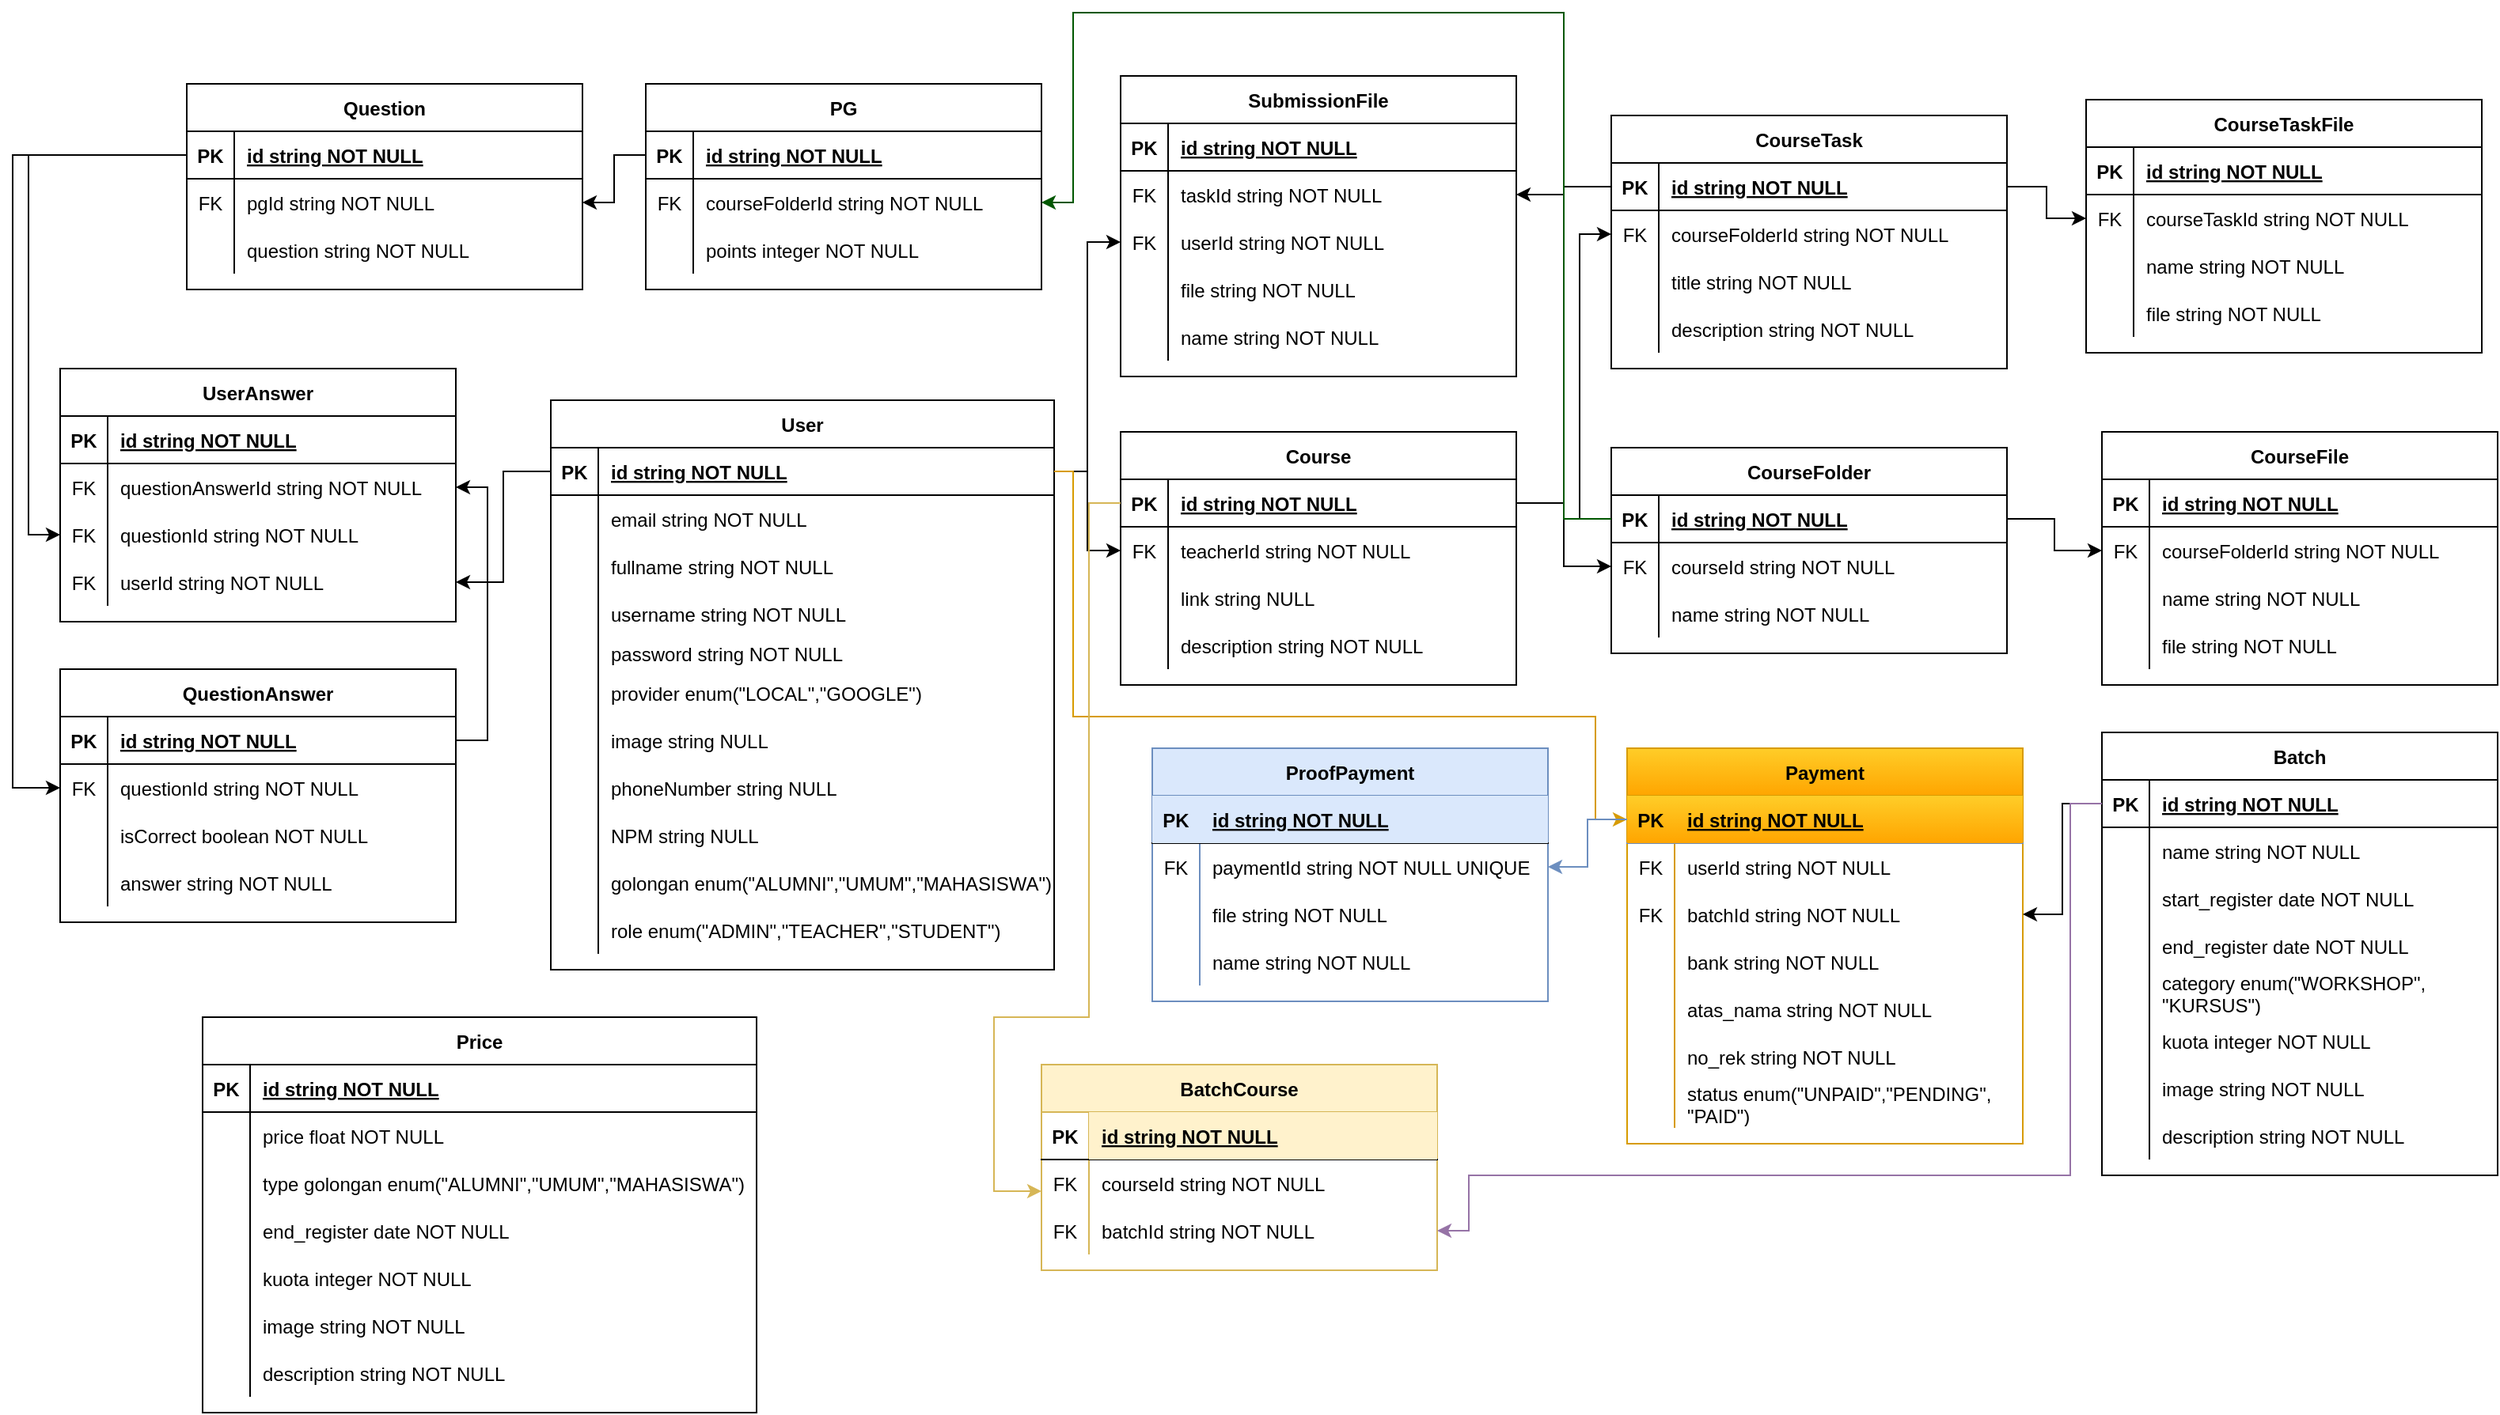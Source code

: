 <mxfile version="24.4.13" type="github">
  <diagram id="R2lEEEUBdFMjLlhIrx00" name="Page-1">
    <mxGraphModel dx="1852" dy="1669" grid="1" gridSize="10" guides="1" tooltips="1" connect="1" arrows="1" fold="1" page="1" pageScale="1" pageWidth="850" pageHeight="1100" math="0" shadow="0" extFonts="Permanent Marker^https://fonts.googleapis.com/css?family=Permanent+Marker">
      <root>
        <mxCell id="0" />
        <mxCell id="1" parent="0" />
        <mxCell id="C-vyLk0tnHw3VtMMgP7b-13" value="Batch" style="shape=table;startSize=30;container=1;collapsible=1;childLayout=tableLayout;fixedRows=1;rowLines=0;fontStyle=1;align=center;resizeLast=1;" parent="1" vertex="1">
          <mxGeometry x="1000" y="300" width="250" height="280" as="geometry" />
        </mxCell>
        <mxCell id="C-vyLk0tnHw3VtMMgP7b-14" value="" style="shape=partialRectangle;collapsible=0;dropTarget=0;pointerEvents=0;fillColor=none;points=[[0,0.5],[1,0.5]];portConstraint=eastwest;top=0;left=0;right=0;bottom=1;" parent="C-vyLk0tnHw3VtMMgP7b-13" vertex="1">
          <mxGeometry y="30" width="250" height="30" as="geometry" />
        </mxCell>
        <mxCell id="C-vyLk0tnHw3VtMMgP7b-15" value="PK" style="shape=partialRectangle;overflow=hidden;connectable=0;fillColor=none;top=0;left=0;bottom=0;right=0;fontStyle=1;" parent="C-vyLk0tnHw3VtMMgP7b-14" vertex="1">
          <mxGeometry width="30" height="30" as="geometry">
            <mxRectangle width="30" height="30" as="alternateBounds" />
          </mxGeometry>
        </mxCell>
        <mxCell id="C-vyLk0tnHw3VtMMgP7b-16" value="id string NOT NULL" style="shape=partialRectangle;overflow=hidden;connectable=0;fillColor=none;top=0;left=0;bottom=0;right=0;align=left;spacingLeft=6;fontStyle=5;" parent="C-vyLk0tnHw3VtMMgP7b-14" vertex="1">
          <mxGeometry x="30" width="220" height="30" as="geometry">
            <mxRectangle width="220" height="30" as="alternateBounds" />
          </mxGeometry>
        </mxCell>
        <mxCell id="C-vyLk0tnHw3VtMMgP7b-17" value="" style="shape=partialRectangle;collapsible=0;dropTarget=0;pointerEvents=0;fillColor=none;points=[[0,0.5],[1,0.5]];portConstraint=eastwest;top=0;left=0;right=0;bottom=0;" parent="C-vyLk0tnHw3VtMMgP7b-13" vertex="1">
          <mxGeometry y="60" width="250" height="30" as="geometry" />
        </mxCell>
        <mxCell id="C-vyLk0tnHw3VtMMgP7b-18" value="" style="shape=partialRectangle;overflow=hidden;connectable=0;fillColor=none;top=0;left=0;bottom=0;right=0;" parent="C-vyLk0tnHw3VtMMgP7b-17" vertex="1">
          <mxGeometry width="30" height="30" as="geometry">
            <mxRectangle width="30" height="30" as="alternateBounds" />
          </mxGeometry>
        </mxCell>
        <mxCell id="C-vyLk0tnHw3VtMMgP7b-19" value="name string NOT NULL" style="shape=partialRectangle;overflow=hidden;connectable=0;fillColor=none;top=0;left=0;bottom=0;right=0;align=left;spacingLeft=6;" parent="C-vyLk0tnHw3VtMMgP7b-17" vertex="1">
          <mxGeometry x="30" width="220" height="30" as="geometry">
            <mxRectangle width="220" height="30" as="alternateBounds" />
          </mxGeometry>
        </mxCell>
        <mxCell id="C-vyLk0tnHw3VtMMgP7b-20" value="" style="shape=partialRectangle;collapsible=0;dropTarget=0;pointerEvents=0;fillColor=none;points=[[0,0.5],[1,0.5]];portConstraint=eastwest;top=0;left=0;right=0;bottom=0;" parent="C-vyLk0tnHw3VtMMgP7b-13" vertex="1">
          <mxGeometry y="90" width="250" height="30" as="geometry" />
        </mxCell>
        <mxCell id="C-vyLk0tnHw3VtMMgP7b-21" value="" style="shape=partialRectangle;overflow=hidden;connectable=0;fillColor=none;top=0;left=0;bottom=0;right=0;" parent="C-vyLk0tnHw3VtMMgP7b-20" vertex="1">
          <mxGeometry width="30" height="30" as="geometry">
            <mxRectangle width="30" height="30" as="alternateBounds" />
          </mxGeometry>
        </mxCell>
        <mxCell id="C-vyLk0tnHw3VtMMgP7b-22" value="start_register date NOT NULL" style="shape=partialRectangle;overflow=hidden;connectable=0;fillColor=none;top=0;left=0;bottom=0;right=0;align=left;spacingLeft=6;" parent="C-vyLk0tnHw3VtMMgP7b-20" vertex="1">
          <mxGeometry x="30" width="220" height="30" as="geometry">
            <mxRectangle width="220" height="30" as="alternateBounds" />
          </mxGeometry>
        </mxCell>
        <mxCell id="karitexFwLTIT1Q7aTDf-32" style="shape=partialRectangle;collapsible=0;dropTarget=0;pointerEvents=0;fillColor=none;points=[[0,0.5],[1,0.5]];portConstraint=eastwest;top=0;left=0;right=0;bottom=0;" parent="C-vyLk0tnHw3VtMMgP7b-13" vertex="1">
          <mxGeometry y="120" width="250" height="30" as="geometry" />
        </mxCell>
        <mxCell id="karitexFwLTIT1Q7aTDf-33" style="shape=partialRectangle;overflow=hidden;connectable=0;fillColor=none;top=0;left=0;bottom=0;right=0;" parent="karitexFwLTIT1Q7aTDf-32" vertex="1">
          <mxGeometry width="30" height="30" as="geometry">
            <mxRectangle width="30" height="30" as="alternateBounds" />
          </mxGeometry>
        </mxCell>
        <mxCell id="karitexFwLTIT1Q7aTDf-34" value="end_register date NOT NULL" style="shape=partialRectangle;overflow=hidden;connectable=0;fillColor=none;top=0;left=0;bottom=0;right=0;align=left;spacingLeft=6;" parent="karitexFwLTIT1Q7aTDf-32" vertex="1">
          <mxGeometry x="30" width="220" height="30" as="geometry">
            <mxRectangle width="220" height="30" as="alternateBounds" />
          </mxGeometry>
        </mxCell>
        <mxCell id="VnMfdDrFIWzcjGrLungu-1" style="shape=partialRectangle;collapsible=0;dropTarget=0;pointerEvents=0;fillColor=none;points=[[0,0.5],[1,0.5]];portConstraint=eastwest;top=0;left=0;right=0;bottom=0;" vertex="1" parent="C-vyLk0tnHw3VtMMgP7b-13">
          <mxGeometry y="150" width="250" height="30" as="geometry" />
        </mxCell>
        <mxCell id="VnMfdDrFIWzcjGrLungu-2" style="shape=partialRectangle;overflow=hidden;connectable=0;fillColor=none;top=0;left=0;bottom=0;right=0;" vertex="1" parent="VnMfdDrFIWzcjGrLungu-1">
          <mxGeometry width="30" height="30" as="geometry">
            <mxRectangle width="30" height="30" as="alternateBounds" />
          </mxGeometry>
        </mxCell>
        <mxCell id="VnMfdDrFIWzcjGrLungu-3" value="category enum(&quot;WORKSHOP&quot;,&#xa;&quot;KURSUS&quot;)" style="shape=partialRectangle;overflow=hidden;connectable=0;fillColor=none;top=0;left=0;bottom=0;right=0;align=left;spacingLeft=6;" vertex="1" parent="VnMfdDrFIWzcjGrLungu-1">
          <mxGeometry x="30" width="220" height="30" as="geometry">
            <mxRectangle width="220" height="30" as="alternateBounds" />
          </mxGeometry>
        </mxCell>
        <mxCell id="karitexFwLTIT1Q7aTDf-29" style="shape=partialRectangle;collapsible=0;dropTarget=0;pointerEvents=0;fillColor=none;points=[[0,0.5],[1,0.5]];portConstraint=eastwest;top=0;left=0;right=0;bottom=0;" parent="C-vyLk0tnHw3VtMMgP7b-13" vertex="1">
          <mxGeometry y="180" width="250" height="30" as="geometry" />
        </mxCell>
        <mxCell id="karitexFwLTIT1Q7aTDf-30" style="shape=partialRectangle;overflow=hidden;connectable=0;fillColor=none;top=0;left=0;bottom=0;right=0;" parent="karitexFwLTIT1Q7aTDf-29" vertex="1">
          <mxGeometry width="30" height="30" as="geometry">
            <mxRectangle width="30" height="30" as="alternateBounds" />
          </mxGeometry>
        </mxCell>
        <mxCell id="karitexFwLTIT1Q7aTDf-31" value="kuota integer NOT NULL" style="shape=partialRectangle;overflow=hidden;connectable=0;fillColor=none;top=0;left=0;bottom=0;right=0;align=left;spacingLeft=6;" parent="karitexFwLTIT1Q7aTDf-29" vertex="1">
          <mxGeometry x="30" width="220" height="30" as="geometry">
            <mxRectangle width="220" height="30" as="alternateBounds" />
          </mxGeometry>
        </mxCell>
        <mxCell id="karitexFwLTIT1Q7aTDf-35" style="shape=partialRectangle;collapsible=0;dropTarget=0;pointerEvents=0;fillColor=none;points=[[0,0.5],[1,0.5]];portConstraint=eastwest;top=0;left=0;right=0;bottom=0;" parent="C-vyLk0tnHw3VtMMgP7b-13" vertex="1">
          <mxGeometry y="210" width="250" height="30" as="geometry" />
        </mxCell>
        <mxCell id="karitexFwLTIT1Q7aTDf-36" style="shape=partialRectangle;overflow=hidden;connectable=0;fillColor=none;top=0;left=0;bottom=0;right=0;" parent="karitexFwLTIT1Q7aTDf-35" vertex="1">
          <mxGeometry width="30" height="30" as="geometry">
            <mxRectangle width="30" height="30" as="alternateBounds" />
          </mxGeometry>
        </mxCell>
        <mxCell id="karitexFwLTIT1Q7aTDf-37" value="image string NOT NULL" style="shape=partialRectangle;overflow=hidden;connectable=0;fillColor=none;top=0;left=0;bottom=0;right=0;align=left;spacingLeft=6;" parent="karitexFwLTIT1Q7aTDf-35" vertex="1">
          <mxGeometry x="30" width="220" height="30" as="geometry">
            <mxRectangle width="220" height="30" as="alternateBounds" />
          </mxGeometry>
        </mxCell>
        <mxCell id="karitexFwLTIT1Q7aTDf-38" style="shape=partialRectangle;collapsible=0;dropTarget=0;pointerEvents=0;fillColor=none;points=[[0,0.5],[1,0.5]];portConstraint=eastwest;top=0;left=0;right=0;bottom=0;" parent="C-vyLk0tnHw3VtMMgP7b-13" vertex="1">
          <mxGeometry y="240" width="250" height="30" as="geometry" />
        </mxCell>
        <mxCell id="karitexFwLTIT1Q7aTDf-39" style="shape=partialRectangle;overflow=hidden;connectable=0;fillColor=none;top=0;left=0;bottom=0;right=0;" parent="karitexFwLTIT1Q7aTDf-38" vertex="1">
          <mxGeometry width="30" height="30" as="geometry">
            <mxRectangle width="30" height="30" as="alternateBounds" />
          </mxGeometry>
        </mxCell>
        <mxCell id="karitexFwLTIT1Q7aTDf-40" value="description string NOT NULL" style="shape=partialRectangle;overflow=hidden;connectable=0;fillColor=none;top=0;left=0;bottom=0;right=0;align=left;spacingLeft=6;" parent="karitexFwLTIT1Q7aTDf-38" vertex="1">
          <mxGeometry x="30" width="220" height="30" as="geometry">
            <mxRectangle width="220" height="30" as="alternateBounds" />
          </mxGeometry>
        </mxCell>
        <mxCell id="C-vyLk0tnHw3VtMMgP7b-23" value="User" style="shape=table;startSize=30;container=1;collapsible=1;childLayout=tableLayout;fixedRows=1;rowLines=0;fontStyle=1;align=center;resizeLast=1;" parent="1" vertex="1">
          <mxGeometry x="20" y="90" width="318" height="360" as="geometry" />
        </mxCell>
        <mxCell id="C-vyLk0tnHw3VtMMgP7b-24" value="" style="shape=partialRectangle;collapsible=0;dropTarget=0;pointerEvents=0;fillColor=none;points=[[0,0.5],[1,0.5]];portConstraint=eastwest;top=0;left=0;right=0;bottom=1;" parent="C-vyLk0tnHw3VtMMgP7b-23" vertex="1">
          <mxGeometry y="30" width="318" height="30" as="geometry" />
        </mxCell>
        <mxCell id="C-vyLk0tnHw3VtMMgP7b-25" value="PK" style="shape=partialRectangle;overflow=hidden;connectable=0;fillColor=none;top=0;left=0;bottom=0;right=0;fontStyle=1;" parent="C-vyLk0tnHw3VtMMgP7b-24" vertex="1">
          <mxGeometry width="30" height="30" as="geometry">
            <mxRectangle width="30" height="30" as="alternateBounds" />
          </mxGeometry>
        </mxCell>
        <mxCell id="C-vyLk0tnHw3VtMMgP7b-26" value="id string NOT NULL" style="shape=partialRectangle;overflow=hidden;connectable=0;fillColor=none;top=0;left=0;bottom=0;right=0;align=left;spacingLeft=6;fontStyle=5;strokeColor=default;" parent="C-vyLk0tnHw3VtMMgP7b-24" vertex="1">
          <mxGeometry x="30" width="288" height="30" as="geometry">
            <mxRectangle width="288" height="30" as="alternateBounds" />
          </mxGeometry>
        </mxCell>
        <mxCell id="C-vyLk0tnHw3VtMMgP7b-27" value="" style="shape=partialRectangle;collapsible=0;dropTarget=0;pointerEvents=0;fillColor=none;points=[[0,0.5],[1,0.5]];portConstraint=eastwest;top=0;left=0;right=0;bottom=0;" parent="C-vyLk0tnHw3VtMMgP7b-23" vertex="1">
          <mxGeometry y="60" width="318" height="30" as="geometry" />
        </mxCell>
        <mxCell id="C-vyLk0tnHw3VtMMgP7b-28" value="" style="shape=partialRectangle;overflow=hidden;connectable=0;fillColor=none;top=0;left=0;bottom=0;right=0;" parent="C-vyLk0tnHw3VtMMgP7b-27" vertex="1">
          <mxGeometry width="30" height="30" as="geometry">
            <mxRectangle width="30" height="30" as="alternateBounds" />
          </mxGeometry>
        </mxCell>
        <mxCell id="C-vyLk0tnHw3VtMMgP7b-29" value="email string NOT NULL" style="shape=partialRectangle;overflow=hidden;connectable=0;fillColor=none;top=0;left=0;bottom=0;right=0;align=left;spacingLeft=6;" parent="C-vyLk0tnHw3VtMMgP7b-27" vertex="1">
          <mxGeometry x="30" width="288" height="30" as="geometry">
            <mxRectangle width="288" height="30" as="alternateBounds" />
          </mxGeometry>
        </mxCell>
        <mxCell id="karitexFwLTIT1Q7aTDf-1" style="shape=partialRectangle;collapsible=0;dropTarget=0;pointerEvents=0;fillColor=none;points=[[0,0.5],[1,0.5]];portConstraint=eastwest;top=0;left=0;right=0;bottom=0;" parent="C-vyLk0tnHw3VtMMgP7b-23" vertex="1">
          <mxGeometry y="90" width="318" height="30" as="geometry" />
        </mxCell>
        <mxCell id="karitexFwLTIT1Q7aTDf-2" style="shape=partialRectangle;overflow=hidden;connectable=0;fillColor=none;top=0;left=0;bottom=0;right=0;" parent="karitexFwLTIT1Q7aTDf-1" vertex="1">
          <mxGeometry width="30" height="30" as="geometry">
            <mxRectangle width="30" height="30" as="alternateBounds" />
          </mxGeometry>
        </mxCell>
        <mxCell id="karitexFwLTIT1Q7aTDf-3" value="fullname string NOT NULL" style="shape=partialRectangle;overflow=hidden;connectable=0;fillColor=none;top=0;left=0;bottom=0;right=0;align=left;spacingLeft=6;" parent="karitexFwLTIT1Q7aTDf-1" vertex="1">
          <mxGeometry x="30" width="288" height="30" as="geometry">
            <mxRectangle width="288" height="30" as="alternateBounds" />
          </mxGeometry>
        </mxCell>
        <mxCell id="karitexFwLTIT1Q7aTDf-4" style="shape=partialRectangle;collapsible=0;dropTarget=0;pointerEvents=0;fillColor=none;points=[[0,0.5],[1,0.5]];portConstraint=eastwest;top=0;left=0;right=0;bottom=0;" parent="C-vyLk0tnHw3VtMMgP7b-23" vertex="1">
          <mxGeometry y="120" width="318" height="30" as="geometry" />
        </mxCell>
        <mxCell id="karitexFwLTIT1Q7aTDf-5" style="shape=partialRectangle;overflow=hidden;connectable=0;fillColor=none;top=0;left=0;bottom=0;right=0;" parent="karitexFwLTIT1Q7aTDf-4" vertex="1">
          <mxGeometry width="30" height="30" as="geometry">
            <mxRectangle width="30" height="30" as="alternateBounds" />
          </mxGeometry>
        </mxCell>
        <mxCell id="karitexFwLTIT1Q7aTDf-6" value="username string NOT NULL" style="shape=partialRectangle;overflow=hidden;connectable=0;fillColor=none;top=0;left=0;bottom=0;right=0;align=left;spacingLeft=6;" parent="karitexFwLTIT1Q7aTDf-4" vertex="1">
          <mxGeometry x="30" width="288" height="30" as="geometry">
            <mxRectangle width="288" height="30" as="alternateBounds" />
          </mxGeometry>
        </mxCell>
        <mxCell id="karitexFwLTIT1Q7aTDf-7" style="shape=partialRectangle;collapsible=0;dropTarget=0;pointerEvents=0;fillColor=none;points=[[0,0.5],[1,0.5]];portConstraint=eastwest;top=0;left=0;right=0;bottom=0;" parent="C-vyLk0tnHw3VtMMgP7b-23" vertex="1">
          <mxGeometry y="150" width="318" height="20" as="geometry" />
        </mxCell>
        <mxCell id="karitexFwLTIT1Q7aTDf-8" style="shape=partialRectangle;overflow=hidden;connectable=0;fillColor=none;top=0;left=0;bottom=0;right=0;" parent="karitexFwLTIT1Q7aTDf-7" vertex="1">
          <mxGeometry width="30" height="20" as="geometry">
            <mxRectangle width="30" height="20" as="alternateBounds" />
          </mxGeometry>
        </mxCell>
        <mxCell id="karitexFwLTIT1Q7aTDf-9" value="password string NOT NULL" style="shape=partialRectangle;overflow=hidden;connectable=0;fillColor=none;top=0;left=0;bottom=0;right=0;align=left;spacingLeft=6;" parent="karitexFwLTIT1Q7aTDf-7" vertex="1">
          <mxGeometry x="30" width="288" height="20" as="geometry">
            <mxRectangle width="288" height="20" as="alternateBounds" />
          </mxGeometry>
        </mxCell>
        <mxCell id="karitexFwLTIT1Q7aTDf-10" style="shape=partialRectangle;collapsible=0;dropTarget=0;pointerEvents=0;fillColor=none;points=[[0,0.5],[1,0.5]];portConstraint=eastwest;top=0;left=0;right=0;bottom=0;" parent="C-vyLk0tnHw3VtMMgP7b-23" vertex="1">
          <mxGeometry y="170" width="318" height="30" as="geometry" />
        </mxCell>
        <mxCell id="karitexFwLTIT1Q7aTDf-11" style="shape=partialRectangle;overflow=hidden;connectable=0;fillColor=none;top=0;left=0;bottom=0;right=0;" parent="karitexFwLTIT1Q7aTDf-10" vertex="1">
          <mxGeometry width="30" height="30" as="geometry">
            <mxRectangle width="30" height="30" as="alternateBounds" />
          </mxGeometry>
        </mxCell>
        <mxCell id="karitexFwLTIT1Q7aTDf-12" value="provider enum(&quot;LOCAL&quot;,&quot;GOOGLE&quot;)" style="shape=partialRectangle;overflow=hidden;connectable=0;fillColor=none;top=0;left=0;bottom=0;right=0;align=left;spacingLeft=6;" parent="karitexFwLTIT1Q7aTDf-10" vertex="1">
          <mxGeometry x="30" width="288" height="30" as="geometry">
            <mxRectangle width="288" height="30" as="alternateBounds" />
          </mxGeometry>
        </mxCell>
        <mxCell id="karitexFwLTIT1Q7aTDf-13" style="shape=partialRectangle;collapsible=0;dropTarget=0;pointerEvents=0;fillColor=none;points=[[0,0.5],[1,0.5]];portConstraint=eastwest;top=0;left=0;right=0;bottom=0;" parent="C-vyLk0tnHw3VtMMgP7b-23" vertex="1">
          <mxGeometry y="200" width="318" height="30" as="geometry" />
        </mxCell>
        <mxCell id="karitexFwLTIT1Q7aTDf-14" style="shape=partialRectangle;overflow=hidden;connectable=0;fillColor=none;top=0;left=0;bottom=0;right=0;" parent="karitexFwLTIT1Q7aTDf-13" vertex="1">
          <mxGeometry width="30" height="30" as="geometry">
            <mxRectangle width="30" height="30" as="alternateBounds" />
          </mxGeometry>
        </mxCell>
        <mxCell id="karitexFwLTIT1Q7aTDf-15" value="image string NULL" style="shape=partialRectangle;overflow=hidden;connectable=0;fillColor=none;top=0;left=0;bottom=0;right=0;align=left;spacingLeft=6;" parent="karitexFwLTIT1Q7aTDf-13" vertex="1">
          <mxGeometry x="30" width="288" height="30" as="geometry">
            <mxRectangle width="288" height="30" as="alternateBounds" />
          </mxGeometry>
        </mxCell>
        <mxCell id="karitexFwLTIT1Q7aTDf-17" style="shape=partialRectangle;collapsible=0;dropTarget=0;pointerEvents=0;fillColor=none;points=[[0,0.5],[1,0.5]];portConstraint=eastwest;top=0;left=0;right=0;bottom=0;" parent="C-vyLk0tnHw3VtMMgP7b-23" vertex="1">
          <mxGeometry y="230" width="318" height="30" as="geometry" />
        </mxCell>
        <mxCell id="karitexFwLTIT1Q7aTDf-18" style="shape=partialRectangle;overflow=hidden;connectable=0;fillColor=none;top=0;left=0;bottom=0;right=0;" parent="karitexFwLTIT1Q7aTDf-17" vertex="1">
          <mxGeometry width="30" height="30" as="geometry">
            <mxRectangle width="30" height="30" as="alternateBounds" />
          </mxGeometry>
        </mxCell>
        <mxCell id="karitexFwLTIT1Q7aTDf-19" value="phoneNumber string NULL" style="shape=partialRectangle;overflow=hidden;connectable=0;fillColor=none;top=0;left=0;bottom=0;right=0;align=left;spacingLeft=6;" parent="karitexFwLTIT1Q7aTDf-17" vertex="1">
          <mxGeometry x="30" width="288" height="30" as="geometry">
            <mxRectangle width="288" height="30" as="alternateBounds" />
          </mxGeometry>
        </mxCell>
        <mxCell id="karitexFwLTIT1Q7aTDf-26" style="shape=partialRectangle;collapsible=0;dropTarget=0;pointerEvents=0;fillColor=none;points=[[0,0.5],[1,0.5]];portConstraint=eastwest;top=0;left=0;right=0;bottom=0;" parent="C-vyLk0tnHw3VtMMgP7b-23" vertex="1">
          <mxGeometry y="260" width="318" height="30" as="geometry" />
        </mxCell>
        <mxCell id="karitexFwLTIT1Q7aTDf-27" style="shape=partialRectangle;overflow=hidden;connectable=0;fillColor=none;top=0;left=0;bottom=0;right=0;" parent="karitexFwLTIT1Q7aTDf-26" vertex="1">
          <mxGeometry width="30" height="30" as="geometry">
            <mxRectangle width="30" height="30" as="alternateBounds" />
          </mxGeometry>
        </mxCell>
        <mxCell id="karitexFwLTIT1Q7aTDf-28" value="NPM string NULL" style="shape=partialRectangle;overflow=hidden;connectable=0;fillColor=none;top=0;left=0;bottom=0;right=0;align=left;spacingLeft=6;" parent="karitexFwLTIT1Q7aTDf-26" vertex="1">
          <mxGeometry x="30" width="288" height="30" as="geometry">
            <mxRectangle width="288" height="30" as="alternateBounds" />
          </mxGeometry>
        </mxCell>
        <mxCell id="karitexFwLTIT1Q7aTDf-23" style="shape=partialRectangle;collapsible=0;dropTarget=0;pointerEvents=0;fillColor=none;points=[[0,0.5],[1,0.5]];portConstraint=eastwest;top=0;left=0;right=0;bottom=0;" parent="C-vyLk0tnHw3VtMMgP7b-23" vertex="1">
          <mxGeometry y="290" width="318" height="30" as="geometry" />
        </mxCell>
        <mxCell id="karitexFwLTIT1Q7aTDf-24" style="shape=partialRectangle;overflow=hidden;connectable=0;fillColor=none;top=0;left=0;bottom=0;right=0;" parent="karitexFwLTIT1Q7aTDf-23" vertex="1">
          <mxGeometry width="30" height="30" as="geometry">
            <mxRectangle width="30" height="30" as="alternateBounds" />
          </mxGeometry>
        </mxCell>
        <mxCell id="karitexFwLTIT1Q7aTDf-25" value="golongan enum(&quot;ALUMNI&quot;,&quot;UMUM&quot;,&quot;MAHASISWA&quot;)" style="shape=partialRectangle;overflow=hidden;connectable=0;fillColor=none;top=0;left=0;bottom=0;right=0;align=left;spacingLeft=6;" parent="karitexFwLTIT1Q7aTDf-23" vertex="1">
          <mxGeometry x="30" width="288" height="30" as="geometry">
            <mxRectangle width="288" height="30" as="alternateBounds" />
          </mxGeometry>
        </mxCell>
        <mxCell id="karitexFwLTIT1Q7aTDf-20" style="shape=partialRectangle;collapsible=0;dropTarget=0;pointerEvents=0;fillColor=none;points=[[0,0.5],[1,0.5]];portConstraint=eastwest;top=0;left=0;right=0;bottom=0;strokeColor=default;strokeWidth=7;" parent="C-vyLk0tnHw3VtMMgP7b-23" vertex="1">
          <mxGeometry y="320" width="318" height="30" as="geometry" />
        </mxCell>
        <mxCell id="karitexFwLTIT1Q7aTDf-21" style="shape=partialRectangle;overflow=hidden;connectable=0;fillColor=none;top=0;left=0;bottom=0;right=0;" parent="karitexFwLTIT1Q7aTDf-20" vertex="1">
          <mxGeometry width="30" height="30" as="geometry">
            <mxRectangle width="30" height="30" as="alternateBounds" />
          </mxGeometry>
        </mxCell>
        <mxCell id="karitexFwLTIT1Q7aTDf-22" value="role enum(&quot;ADMIN&quot;,&quot;TEACHER&quot;,&quot;STUDENT&quot;)" style="shape=partialRectangle;overflow=hidden;connectable=0;fillColor=none;top=0;left=0;bottom=0;right=0;align=left;spacingLeft=6;shadow=0;strokeWidth=6;" parent="karitexFwLTIT1Q7aTDf-20" vertex="1">
          <mxGeometry x="30" width="288" height="30" as="geometry">
            <mxRectangle width="288" height="30" as="alternateBounds" />
          </mxGeometry>
        </mxCell>
        <mxCell id="karitexFwLTIT1Q7aTDf-41" value="Price" style="shape=table;startSize=30;container=1;collapsible=1;childLayout=tableLayout;fixedRows=1;rowLines=0;fontStyle=1;align=center;resizeLast=1;" parent="1" vertex="1">
          <mxGeometry x="-200" y="480" width="350" height="250" as="geometry" />
        </mxCell>
        <mxCell id="karitexFwLTIT1Q7aTDf-42" value="" style="shape=partialRectangle;collapsible=0;dropTarget=0;pointerEvents=0;fillColor=none;points=[[0,0.5],[1,0.5]];portConstraint=eastwest;top=0;left=0;right=0;bottom=1;" parent="karitexFwLTIT1Q7aTDf-41" vertex="1">
          <mxGeometry y="30" width="350" height="30" as="geometry" />
        </mxCell>
        <mxCell id="karitexFwLTIT1Q7aTDf-43" value="PK" style="shape=partialRectangle;overflow=hidden;connectable=0;fillColor=none;top=0;left=0;bottom=0;right=0;fontStyle=1;" parent="karitexFwLTIT1Q7aTDf-42" vertex="1">
          <mxGeometry width="30" height="30" as="geometry">
            <mxRectangle width="30" height="30" as="alternateBounds" />
          </mxGeometry>
        </mxCell>
        <mxCell id="karitexFwLTIT1Q7aTDf-44" value="id string NOT NULL" style="shape=partialRectangle;overflow=hidden;connectable=0;fillColor=none;top=0;left=0;bottom=0;right=0;align=left;spacingLeft=6;fontStyle=5;" parent="karitexFwLTIT1Q7aTDf-42" vertex="1">
          <mxGeometry x="30" width="320" height="30" as="geometry">
            <mxRectangle width="320" height="30" as="alternateBounds" />
          </mxGeometry>
        </mxCell>
        <mxCell id="karitexFwLTIT1Q7aTDf-45" value="" style="shape=partialRectangle;collapsible=0;dropTarget=0;pointerEvents=0;fillColor=none;points=[[0,0.5],[1,0.5]];portConstraint=eastwest;top=0;left=0;right=0;bottom=0;" parent="karitexFwLTIT1Q7aTDf-41" vertex="1">
          <mxGeometry y="60" width="350" height="30" as="geometry" />
        </mxCell>
        <mxCell id="karitexFwLTIT1Q7aTDf-46" value="" style="shape=partialRectangle;overflow=hidden;connectable=0;fillColor=none;top=0;left=0;bottom=0;right=0;" parent="karitexFwLTIT1Q7aTDf-45" vertex="1">
          <mxGeometry width="30" height="30" as="geometry">
            <mxRectangle width="30" height="30" as="alternateBounds" />
          </mxGeometry>
        </mxCell>
        <mxCell id="karitexFwLTIT1Q7aTDf-47" value="price float NOT NULL" style="shape=partialRectangle;overflow=hidden;connectable=0;fillColor=none;top=0;left=0;bottom=0;right=0;align=left;spacingLeft=6;" parent="karitexFwLTIT1Q7aTDf-45" vertex="1">
          <mxGeometry x="30" width="320" height="30" as="geometry">
            <mxRectangle width="320" height="30" as="alternateBounds" />
          </mxGeometry>
        </mxCell>
        <mxCell id="karitexFwLTIT1Q7aTDf-48" value="" style="shape=partialRectangle;collapsible=0;dropTarget=0;pointerEvents=0;fillColor=none;points=[[0,0.5],[1,0.5]];portConstraint=eastwest;top=0;left=0;right=0;bottom=0;" parent="karitexFwLTIT1Q7aTDf-41" vertex="1">
          <mxGeometry y="90" width="350" height="30" as="geometry" />
        </mxCell>
        <mxCell id="karitexFwLTIT1Q7aTDf-49" value="" style="shape=partialRectangle;overflow=hidden;connectable=0;fillColor=none;top=0;left=0;bottom=0;right=0;" parent="karitexFwLTIT1Q7aTDf-48" vertex="1">
          <mxGeometry width="30" height="30" as="geometry">
            <mxRectangle width="30" height="30" as="alternateBounds" />
          </mxGeometry>
        </mxCell>
        <mxCell id="karitexFwLTIT1Q7aTDf-50" value="type golongan enum(&quot;ALUMNI&quot;,&quot;UMUM&quot;,&quot;MAHASISWA&quot;)" style="shape=partialRectangle;overflow=hidden;connectable=0;fillColor=none;top=0;left=0;bottom=0;right=0;align=left;spacingLeft=6;" parent="karitexFwLTIT1Q7aTDf-48" vertex="1">
          <mxGeometry x="30" width="320" height="30" as="geometry">
            <mxRectangle width="320" height="30" as="alternateBounds" />
          </mxGeometry>
        </mxCell>
        <mxCell id="karitexFwLTIT1Q7aTDf-51" style="shape=partialRectangle;collapsible=0;dropTarget=0;pointerEvents=0;fillColor=none;points=[[0,0.5],[1,0.5]];portConstraint=eastwest;top=0;left=0;right=0;bottom=0;" parent="karitexFwLTIT1Q7aTDf-41" vertex="1">
          <mxGeometry y="120" width="350" height="30" as="geometry" />
        </mxCell>
        <mxCell id="karitexFwLTIT1Q7aTDf-52" style="shape=partialRectangle;overflow=hidden;connectable=0;fillColor=none;top=0;left=0;bottom=0;right=0;" parent="karitexFwLTIT1Q7aTDf-51" vertex="1">
          <mxGeometry width="30" height="30" as="geometry">
            <mxRectangle width="30" height="30" as="alternateBounds" />
          </mxGeometry>
        </mxCell>
        <mxCell id="karitexFwLTIT1Q7aTDf-53" value="end_register date NOT NULL" style="shape=partialRectangle;overflow=hidden;connectable=0;fillColor=none;top=0;left=0;bottom=0;right=0;align=left;spacingLeft=6;" parent="karitexFwLTIT1Q7aTDf-51" vertex="1">
          <mxGeometry x="30" width="320" height="30" as="geometry">
            <mxRectangle width="320" height="30" as="alternateBounds" />
          </mxGeometry>
        </mxCell>
        <mxCell id="karitexFwLTIT1Q7aTDf-54" style="shape=partialRectangle;collapsible=0;dropTarget=0;pointerEvents=0;fillColor=none;points=[[0,0.5],[1,0.5]];portConstraint=eastwest;top=0;left=0;right=0;bottom=0;" parent="karitexFwLTIT1Q7aTDf-41" vertex="1">
          <mxGeometry y="150" width="350" height="30" as="geometry" />
        </mxCell>
        <mxCell id="karitexFwLTIT1Q7aTDf-55" style="shape=partialRectangle;overflow=hidden;connectable=0;fillColor=none;top=0;left=0;bottom=0;right=0;" parent="karitexFwLTIT1Q7aTDf-54" vertex="1">
          <mxGeometry width="30" height="30" as="geometry">
            <mxRectangle width="30" height="30" as="alternateBounds" />
          </mxGeometry>
        </mxCell>
        <mxCell id="karitexFwLTIT1Q7aTDf-56" value="kuota integer NOT NULL" style="shape=partialRectangle;overflow=hidden;connectable=0;fillColor=none;top=0;left=0;bottom=0;right=0;align=left;spacingLeft=6;" parent="karitexFwLTIT1Q7aTDf-54" vertex="1">
          <mxGeometry x="30" width="320" height="30" as="geometry">
            <mxRectangle width="320" height="30" as="alternateBounds" />
          </mxGeometry>
        </mxCell>
        <mxCell id="karitexFwLTIT1Q7aTDf-57" style="shape=partialRectangle;collapsible=0;dropTarget=0;pointerEvents=0;fillColor=none;points=[[0,0.5],[1,0.5]];portConstraint=eastwest;top=0;left=0;right=0;bottom=0;" parent="karitexFwLTIT1Q7aTDf-41" vertex="1">
          <mxGeometry y="180" width="350" height="30" as="geometry" />
        </mxCell>
        <mxCell id="karitexFwLTIT1Q7aTDf-58" style="shape=partialRectangle;overflow=hidden;connectable=0;fillColor=none;top=0;left=0;bottom=0;right=0;" parent="karitexFwLTIT1Q7aTDf-57" vertex="1">
          <mxGeometry width="30" height="30" as="geometry">
            <mxRectangle width="30" height="30" as="alternateBounds" />
          </mxGeometry>
        </mxCell>
        <mxCell id="karitexFwLTIT1Q7aTDf-59" value="image string NOT NULL" style="shape=partialRectangle;overflow=hidden;connectable=0;fillColor=none;top=0;left=0;bottom=0;right=0;align=left;spacingLeft=6;" parent="karitexFwLTIT1Q7aTDf-57" vertex="1">
          <mxGeometry x="30" width="320" height="30" as="geometry">
            <mxRectangle width="320" height="30" as="alternateBounds" />
          </mxGeometry>
        </mxCell>
        <mxCell id="karitexFwLTIT1Q7aTDf-60" style="shape=partialRectangle;collapsible=0;dropTarget=0;pointerEvents=0;fillColor=none;points=[[0,0.5],[1,0.5]];portConstraint=eastwest;top=0;left=0;right=0;bottom=0;" parent="karitexFwLTIT1Q7aTDf-41" vertex="1">
          <mxGeometry y="210" width="350" height="30" as="geometry" />
        </mxCell>
        <mxCell id="karitexFwLTIT1Q7aTDf-61" style="shape=partialRectangle;overflow=hidden;connectable=0;fillColor=none;top=0;left=0;bottom=0;right=0;" parent="karitexFwLTIT1Q7aTDf-60" vertex="1">
          <mxGeometry width="30" height="30" as="geometry">
            <mxRectangle width="30" height="30" as="alternateBounds" />
          </mxGeometry>
        </mxCell>
        <mxCell id="karitexFwLTIT1Q7aTDf-62" value="description string NOT NULL" style="shape=partialRectangle;overflow=hidden;connectable=0;fillColor=none;top=0;left=0;bottom=0;right=0;align=left;spacingLeft=6;" parent="karitexFwLTIT1Q7aTDf-60" vertex="1">
          <mxGeometry x="30" width="320" height="30" as="geometry">
            <mxRectangle width="320" height="30" as="alternateBounds" />
          </mxGeometry>
        </mxCell>
        <mxCell id="karitexFwLTIT1Q7aTDf-63" value="BatchCourse" style="shape=table;startSize=30;container=1;collapsible=1;childLayout=tableLayout;fixedRows=1;rowLines=0;fontStyle=1;align=center;resizeLast=1;fillColor=#fff2cc;strokeColor=#d6b656;" parent="1" vertex="1">
          <mxGeometry x="330" y="510" width="250" height="130" as="geometry" />
        </mxCell>
        <mxCell id="karitexFwLTIT1Q7aTDf-64" value="" style="shape=partialRectangle;collapsible=0;dropTarget=0;pointerEvents=0;fillColor=none;points=[[0,0.5],[1,0.5]];portConstraint=eastwest;top=0;left=0;right=0;bottom=1;" parent="karitexFwLTIT1Q7aTDf-63" vertex="1">
          <mxGeometry y="30" width="250" height="30" as="geometry" />
        </mxCell>
        <mxCell id="karitexFwLTIT1Q7aTDf-65" value="PK" style="shape=partialRectangle;overflow=hidden;connectable=0;fillColor=none;top=0;left=0;bottom=0;right=0;fontStyle=1;" parent="karitexFwLTIT1Q7aTDf-64" vertex="1">
          <mxGeometry width="30" height="30" as="geometry">
            <mxRectangle width="30" height="30" as="alternateBounds" />
          </mxGeometry>
        </mxCell>
        <mxCell id="karitexFwLTIT1Q7aTDf-66" value="id string NOT NULL" style="shape=partialRectangle;overflow=hidden;connectable=0;fillColor=#fff2cc;top=0;left=0;bottom=0;right=0;align=left;spacingLeft=6;fontStyle=5;strokeColor=#d6b656;" parent="karitexFwLTIT1Q7aTDf-64" vertex="1">
          <mxGeometry x="30" width="220" height="30" as="geometry">
            <mxRectangle width="220" height="30" as="alternateBounds" />
          </mxGeometry>
        </mxCell>
        <mxCell id="karitexFwLTIT1Q7aTDf-67" value="" style="shape=partialRectangle;collapsible=0;dropTarget=0;pointerEvents=0;fillColor=none;points=[[0,0.5],[1,0.5]];portConstraint=eastwest;top=0;left=0;right=0;bottom=0;" parent="karitexFwLTIT1Q7aTDf-63" vertex="1">
          <mxGeometry y="60" width="250" height="30" as="geometry" />
        </mxCell>
        <mxCell id="karitexFwLTIT1Q7aTDf-68" value="FK" style="shape=partialRectangle;overflow=hidden;connectable=0;fillColor=none;top=0;left=0;bottom=0;right=0;" parent="karitexFwLTIT1Q7aTDf-67" vertex="1">
          <mxGeometry width="30" height="30" as="geometry">
            <mxRectangle width="30" height="30" as="alternateBounds" />
          </mxGeometry>
        </mxCell>
        <mxCell id="karitexFwLTIT1Q7aTDf-69" value="courseId string NOT NULL" style="shape=partialRectangle;overflow=hidden;connectable=0;fillColor=none;top=0;left=0;bottom=0;right=0;align=left;spacingLeft=6;" parent="karitexFwLTIT1Q7aTDf-67" vertex="1">
          <mxGeometry x="30" width="220" height="30" as="geometry">
            <mxRectangle width="220" height="30" as="alternateBounds" />
          </mxGeometry>
        </mxCell>
        <mxCell id="karitexFwLTIT1Q7aTDf-70" value="" style="shape=partialRectangle;collapsible=0;dropTarget=0;pointerEvents=0;fillColor=none;points=[[0,0.5],[1,0.5]];portConstraint=eastwest;top=0;left=0;right=0;bottom=0;" parent="karitexFwLTIT1Q7aTDf-63" vertex="1">
          <mxGeometry y="90" width="250" height="30" as="geometry" />
        </mxCell>
        <mxCell id="karitexFwLTIT1Q7aTDf-71" value="FK" style="shape=partialRectangle;overflow=hidden;connectable=0;fillColor=none;top=0;left=0;bottom=0;right=0;" parent="karitexFwLTIT1Q7aTDf-70" vertex="1">
          <mxGeometry width="30" height="30" as="geometry">
            <mxRectangle width="30" height="30" as="alternateBounds" />
          </mxGeometry>
        </mxCell>
        <mxCell id="karitexFwLTIT1Q7aTDf-72" value="batchId string NOT NULL" style="shape=partialRectangle;overflow=hidden;connectable=0;fillColor=none;top=0;left=0;bottom=0;right=0;align=left;spacingLeft=6;" parent="karitexFwLTIT1Q7aTDf-70" vertex="1">
          <mxGeometry x="30" width="220" height="30" as="geometry">
            <mxRectangle width="220" height="30" as="alternateBounds" />
          </mxGeometry>
        </mxCell>
        <mxCell id="karitexFwLTIT1Q7aTDf-85" value="Course" style="shape=table;startSize=30;container=1;collapsible=1;childLayout=tableLayout;fixedRows=1;rowLines=0;fontStyle=1;align=center;resizeLast=1;" parent="1" vertex="1">
          <mxGeometry x="380" y="110" width="250" height="160" as="geometry" />
        </mxCell>
        <mxCell id="karitexFwLTIT1Q7aTDf-86" value="" style="shape=partialRectangle;collapsible=0;dropTarget=0;pointerEvents=0;fillColor=none;points=[[0,0.5],[1,0.5]];portConstraint=eastwest;top=0;left=0;right=0;bottom=1;" parent="karitexFwLTIT1Q7aTDf-85" vertex="1">
          <mxGeometry y="30" width="250" height="30" as="geometry" />
        </mxCell>
        <mxCell id="karitexFwLTIT1Q7aTDf-87" value="PK" style="shape=partialRectangle;overflow=hidden;connectable=0;fillColor=none;top=0;left=0;bottom=0;right=0;fontStyle=1;" parent="karitexFwLTIT1Q7aTDf-86" vertex="1">
          <mxGeometry width="30" height="30" as="geometry">
            <mxRectangle width="30" height="30" as="alternateBounds" />
          </mxGeometry>
        </mxCell>
        <mxCell id="karitexFwLTIT1Q7aTDf-88" value="id string NOT NULL" style="shape=partialRectangle;overflow=hidden;connectable=0;fillColor=none;top=0;left=0;bottom=0;right=0;align=left;spacingLeft=6;fontStyle=5;" parent="karitexFwLTIT1Q7aTDf-86" vertex="1">
          <mxGeometry x="30" width="220" height="30" as="geometry">
            <mxRectangle width="220" height="30" as="alternateBounds" />
          </mxGeometry>
        </mxCell>
        <mxCell id="karitexFwLTIT1Q7aTDf-89" value="" style="shape=partialRectangle;collapsible=0;dropTarget=0;pointerEvents=0;fillColor=none;points=[[0,0.5],[1,0.5]];portConstraint=eastwest;top=0;left=0;right=0;bottom=0;" parent="karitexFwLTIT1Q7aTDf-85" vertex="1">
          <mxGeometry y="60" width="250" height="30" as="geometry" />
        </mxCell>
        <mxCell id="karitexFwLTIT1Q7aTDf-90" value="FK" style="shape=partialRectangle;overflow=hidden;connectable=0;fillColor=none;top=0;left=0;bottom=0;right=0;" parent="karitexFwLTIT1Q7aTDf-89" vertex="1">
          <mxGeometry width="30" height="30" as="geometry">
            <mxRectangle width="30" height="30" as="alternateBounds" />
          </mxGeometry>
        </mxCell>
        <mxCell id="karitexFwLTIT1Q7aTDf-91" value="teacherId string NOT NULL" style="shape=partialRectangle;overflow=hidden;connectable=0;fillColor=none;top=0;left=0;bottom=0;right=0;align=left;spacingLeft=6;" parent="karitexFwLTIT1Q7aTDf-89" vertex="1">
          <mxGeometry x="30" width="220" height="30" as="geometry">
            <mxRectangle width="220" height="30" as="alternateBounds" />
          </mxGeometry>
        </mxCell>
        <mxCell id="karitexFwLTIT1Q7aTDf-92" value="" style="shape=partialRectangle;collapsible=0;dropTarget=0;pointerEvents=0;fillColor=none;points=[[0,0.5],[1,0.5]];portConstraint=eastwest;top=0;left=0;right=0;bottom=0;" parent="karitexFwLTIT1Q7aTDf-85" vertex="1">
          <mxGeometry y="90" width="250" height="30" as="geometry" />
        </mxCell>
        <mxCell id="karitexFwLTIT1Q7aTDf-93" value="" style="shape=partialRectangle;overflow=hidden;connectable=0;fillColor=none;top=0;left=0;bottom=0;right=0;" parent="karitexFwLTIT1Q7aTDf-92" vertex="1">
          <mxGeometry width="30" height="30" as="geometry">
            <mxRectangle width="30" height="30" as="alternateBounds" />
          </mxGeometry>
        </mxCell>
        <mxCell id="karitexFwLTIT1Q7aTDf-94" value="link string NULL" style="shape=partialRectangle;overflow=hidden;connectable=0;fillColor=none;top=0;left=0;bottom=0;right=0;align=left;spacingLeft=6;" parent="karitexFwLTIT1Q7aTDf-92" vertex="1">
          <mxGeometry x="30" width="220" height="30" as="geometry">
            <mxRectangle width="220" height="30" as="alternateBounds" />
          </mxGeometry>
        </mxCell>
        <mxCell id="karitexFwLTIT1Q7aTDf-95" style="shape=partialRectangle;collapsible=0;dropTarget=0;pointerEvents=0;fillColor=none;points=[[0,0.5],[1,0.5]];portConstraint=eastwest;top=0;left=0;right=0;bottom=0;" parent="karitexFwLTIT1Q7aTDf-85" vertex="1">
          <mxGeometry y="120" width="250" height="30" as="geometry" />
        </mxCell>
        <mxCell id="karitexFwLTIT1Q7aTDf-96" style="shape=partialRectangle;overflow=hidden;connectable=0;fillColor=none;top=0;left=0;bottom=0;right=0;" parent="karitexFwLTIT1Q7aTDf-95" vertex="1">
          <mxGeometry width="30" height="30" as="geometry">
            <mxRectangle width="30" height="30" as="alternateBounds" />
          </mxGeometry>
        </mxCell>
        <mxCell id="karitexFwLTIT1Q7aTDf-97" value="description string NOT NULL" style="shape=partialRectangle;overflow=hidden;connectable=0;fillColor=none;top=0;left=0;bottom=0;right=0;align=left;spacingLeft=6;" parent="karitexFwLTIT1Q7aTDf-95" vertex="1">
          <mxGeometry x="30" width="220" height="30" as="geometry">
            <mxRectangle width="220" height="30" as="alternateBounds" />
          </mxGeometry>
        </mxCell>
        <mxCell id="karitexFwLTIT1Q7aTDf-107" style="edgeStyle=orthogonalEdgeStyle;rounded=0;orthogonalLoop=1;jettySize=auto;html=1;" parent="1" source="C-vyLk0tnHw3VtMMgP7b-24" target="karitexFwLTIT1Q7aTDf-89" edge="1">
          <mxGeometry relative="1" as="geometry" />
        </mxCell>
        <mxCell id="karitexFwLTIT1Q7aTDf-108" value="CourseFolder" style="shape=table;startSize=30;container=1;collapsible=1;childLayout=tableLayout;fixedRows=1;rowLines=0;fontStyle=1;align=center;resizeLast=1;" parent="1" vertex="1">
          <mxGeometry x="690" y="120" width="250" height="130" as="geometry" />
        </mxCell>
        <mxCell id="karitexFwLTIT1Q7aTDf-109" value="" style="shape=partialRectangle;collapsible=0;dropTarget=0;pointerEvents=0;fillColor=none;points=[[0,0.5],[1,0.5]];portConstraint=eastwest;top=0;left=0;right=0;bottom=1;" parent="karitexFwLTIT1Q7aTDf-108" vertex="1">
          <mxGeometry y="30" width="250" height="30" as="geometry" />
        </mxCell>
        <mxCell id="karitexFwLTIT1Q7aTDf-110" value="PK" style="shape=partialRectangle;overflow=hidden;connectable=0;fillColor=none;top=0;left=0;bottom=0;right=0;fontStyle=1;" parent="karitexFwLTIT1Q7aTDf-109" vertex="1">
          <mxGeometry width="30" height="30" as="geometry">
            <mxRectangle width="30" height="30" as="alternateBounds" />
          </mxGeometry>
        </mxCell>
        <mxCell id="karitexFwLTIT1Q7aTDf-111" value="id string NOT NULL" style="shape=partialRectangle;overflow=hidden;connectable=0;fillColor=none;top=0;left=0;bottom=0;right=0;align=left;spacingLeft=6;fontStyle=5;" parent="karitexFwLTIT1Q7aTDf-109" vertex="1">
          <mxGeometry x="30" width="220" height="30" as="geometry">
            <mxRectangle width="220" height="30" as="alternateBounds" />
          </mxGeometry>
        </mxCell>
        <mxCell id="karitexFwLTIT1Q7aTDf-115" value="" style="shape=partialRectangle;collapsible=0;dropTarget=0;pointerEvents=0;fillColor=none;points=[[0,0.5],[1,0.5]];portConstraint=eastwest;top=0;left=0;right=0;bottom=0;" parent="karitexFwLTIT1Q7aTDf-108" vertex="1">
          <mxGeometry y="60" width="250" height="30" as="geometry" />
        </mxCell>
        <mxCell id="karitexFwLTIT1Q7aTDf-116" value="FK" style="shape=partialRectangle;overflow=hidden;connectable=0;fillColor=none;top=0;left=0;bottom=0;right=0;" parent="karitexFwLTIT1Q7aTDf-115" vertex="1">
          <mxGeometry width="30" height="30" as="geometry">
            <mxRectangle width="30" height="30" as="alternateBounds" />
          </mxGeometry>
        </mxCell>
        <mxCell id="karitexFwLTIT1Q7aTDf-117" value="courseId string NOT NULL" style="shape=partialRectangle;overflow=hidden;connectable=0;fillColor=none;top=0;left=0;bottom=0;right=0;align=left;spacingLeft=6;" parent="karitexFwLTIT1Q7aTDf-115" vertex="1">
          <mxGeometry x="30" width="220" height="30" as="geometry">
            <mxRectangle width="220" height="30" as="alternateBounds" />
          </mxGeometry>
        </mxCell>
        <mxCell id="karitexFwLTIT1Q7aTDf-112" value="" style="shape=partialRectangle;collapsible=0;dropTarget=0;pointerEvents=0;fillColor=none;points=[[0,0.5],[1,0.5]];portConstraint=eastwest;top=0;left=0;right=0;bottom=0;" parent="karitexFwLTIT1Q7aTDf-108" vertex="1">
          <mxGeometry y="90" width="250" height="30" as="geometry" />
        </mxCell>
        <mxCell id="karitexFwLTIT1Q7aTDf-113" value="" style="shape=partialRectangle;overflow=hidden;connectable=0;fillColor=none;top=0;left=0;bottom=0;right=0;" parent="karitexFwLTIT1Q7aTDf-112" vertex="1">
          <mxGeometry width="30" height="30" as="geometry">
            <mxRectangle width="30" height="30" as="alternateBounds" />
          </mxGeometry>
        </mxCell>
        <mxCell id="karitexFwLTIT1Q7aTDf-114" value="name string NOT NULL" style="shape=partialRectangle;overflow=hidden;connectable=0;fillColor=none;top=0;left=0;bottom=0;right=0;align=left;spacingLeft=6;" parent="karitexFwLTIT1Q7aTDf-112" vertex="1">
          <mxGeometry x="30" width="220" height="30" as="geometry">
            <mxRectangle width="220" height="30" as="alternateBounds" />
          </mxGeometry>
        </mxCell>
        <mxCell id="karitexFwLTIT1Q7aTDf-122" style="edgeStyle=orthogonalEdgeStyle;rounded=0;orthogonalLoop=1;jettySize=auto;html=1;" parent="1" source="karitexFwLTIT1Q7aTDf-86" target="karitexFwLTIT1Q7aTDf-115" edge="1">
          <mxGeometry relative="1" as="geometry" />
        </mxCell>
        <mxCell id="karitexFwLTIT1Q7aTDf-123" value="CourseFile" style="shape=table;startSize=30;container=1;collapsible=1;childLayout=tableLayout;fixedRows=1;rowLines=0;fontStyle=1;align=center;resizeLast=1;" parent="1" vertex="1">
          <mxGeometry x="1000" y="110" width="250" height="160" as="geometry" />
        </mxCell>
        <mxCell id="karitexFwLTIT1Q7aTDf-124" value="" style="shape=partialRectangle;collapsible=0;dropTarget=0;pointerEvents=0;fillColor=none;points=[[0,0.5],[1,0.5]];portConstraint=eastwest;top=0;left=0;right=0;bottom=1;" parent="karitexFwLTIT1Q7aTDf-123" vertex="1">
          <mxGeometry y="30" width="250" height="30" as="geometry" />
        </mxCell>
        <mxCell id="karitexFwLTIT1Q7aTDf-125" value="PK" style="shape=partialRectangle;overflow=hidden;connectable=0;fillColor=none;top=0;left=0;bottom=0;right=0;fontStyle=1;" parent="karitexFwLTIT1Q7aTDf-124" vertex="1">
          <mxGeometry width="30" height="30" as="geometry">
            <mxRectangle width="30" height="30" as="alternateBounds" />
          </mxGeometry>
        </mxCell>
        <mxCell id="karitexFwLTIT1Q7aTDf-126" value="id string NOT NULL" style="shape=partialRectangle;overflow=hidden;connectable=0;fillColor=none;top=0;left=0;bottom=0;right=0;align=left;spacingLeft=6;fontStyle=5;" parent="karitexFwLTIT1Q7aTDf-124" vertex="1">
          <mxGeometry x="30" width="220" height="30" as="geometry">
            <mxRectangle width="220" height="30" as="alternateBounds" />
          </mxGeometry>
        </mxCell>
        <mxCell id="karitexFwLTIT1Q7aTDf-127" value="" style="shape=partialRectangle;collapsible=0;dropTarget=0;pointerEvents=0;fillColor=none;points=[[0,0.5],[1,0.5]];portConstraint=eastwest;top=0;left=0;right=0;bottom=0;" parent="karitexFwLTIT1Q7aTDf-123" vertex="1">
          <mxGeometry y="60" width="250" height="30" as="geometry" />
        </mxCell>
        <mxCell id="karitexFwLTIT1Q7aTDf-128" value="FK" style="shape=partialRectangle;overflow=hidden;connectable=0;fillColor=none;top=0;left=0;bottom=0;right=0;" parent="karitexFwLTIT1Q7aTDf-127" vertex="1">
          <mxGeometry width="30" height="30" as="geometry">
            <mxRectangle width="30" height="30" as="alternateBounds" />
          </mxGeometry>
        </mxCell>
        <mxCell id="karitexFwLTIT1Q7aTDf-129" value="courseFolderId string NOT NULL" style="shape=partialRectangle;overflow=hidden;connectable=0;fillColor=none;top=0;left=0;bottom=0;right=0;align=left;spacingLeft=6;" parent="karitexFwLTIT1Q7aTDf-127" vertex="1">
          <mxGeometry x="30" width="220" height="30" as="geometry">
            <mxRectangle width="220" height="30" as="alternateBounds" />
          </mxGeometry>
        </mxCell>
        <mxCell id="karitexFwLTIT1Q7aTDf-130" value="" style="shape=partialRectangle;collapsible=0;dropTarget=0;pointerEvents=0;fillColor=none;points=[[0,0.5],[1,0.5]];portConstraint=eastwest;top=0;left=0;right=0;bottom=0;" parent="karitexFwLTIT1Q7aTDf-123" vertex="1">
          <mxGeometry y="90" width="250" height="30" as="geometry" />
        </mxCell>
        <mxCell id="karitexFwLTIT1Q7aTDf-131" value="" style="shape=partialRectangle;overflow=hidden;connectable=0;fillColor=none;top=0;left=0;bottom=0;right=0;" parent="karitexFwLTIT1Q7aTDf-130" vertex="1">
          <mxGeometry width="30" height="30" as="geometry">
            <mxRectangle width="30" height="30" as="alternateBounds" />
          </mxGeometry>
        </mxCell>
        <mxCell id="karitexFwLTIT1Q7aTDf-132" value="name string NOT NULL" style="shape=partialRectangle;overflow=hidden;connectable=0;fillColor=none;top=0;left=0;bottom=0;right=0;align=left;spacingLeft=6;" parent="karitexFwLTIT1Q7aTDf-130" vertex="1">
          <mxGeometry x="30" width="220" height="30" as="geometry">
            <mxRectangle width="220" height="30" as="alternateBounds" />
          </mxGeometry>
        </mxCell>
        <mxCell id="karitexFwLTIT1Q7aTDf-133" style="shape=partialRectangle;collapsible=0;dropTarget=0;pointerEvents=0;fillColor=none;points=[[0,0.5],[1,0.5]];portConstraint=eastwest;top=0;left=0;right=0;bottom=0;" parent="karitexFwLTIT1Q7aTDf-123" vertex="1">
          <mxGeometry y="120" width="250" height="30" as="geometry" />
        </mxCell>
        <mxCell id="karitexFwLTIT1Q7aTDf-134" style="shape=partialRectangle;overflow=hidden;connectable=0;fillColor=none;top=0;left=0;bottom=0;right=0;" parent="karitexFwLTIT1Q7aTDf-133" vertex="1">
          <mxGeometry width="30" height="30" as="geometry">
            <mxRectangle width="30" height="30" as="alternateBounds" />
          </mxGeometry>
        </mxCell>
        <mxCell id="karitexFwLTIT1Q7aTDf-135" value="file string NOT NULL" style="shape=partialRectangle;overflow=hidden;connectable=0;fillColor=none;top=0;left=0;bottom=0;right=0;align=left;spacingLeft=6;" parent="karitexFwLTIT1Q7aTDf-133" vertex="1">
          <mxGeometry x="30" width="220" height="30" as="geometry">
            <mxRectangle width="220" height="30" as="alternateBounds" />
          </mxGeometry>
        </mxCell>
        <mxCell id="karitexFwLTIT1Q7aTDf-136" style="edgeStyle=orthogonalEdgeStyle;rounded=0;orthogonalLoop=1;jettySize=auto;html=1;" parent="1" source="karitexFwLTIT1Q7aTDf-109" target="karitexFwLTIT1Q7aTDf-127" edge="1">
          <mxGeometry relative="1" as="geometry" />
        </mxCell>
        <mxCell id="karitexFwLTIT1Q7aTDf-137" value="CourseTask" style="shape=table;startSize=30;container=1;collapsible=1;childLayout=tableLayout;fixedRows=1;rowLines=0;fontStyle=1;align=center;resizeLast=1;" parent="1" vertex="1">
          <mxGeometry x="690" y="-90" width="250" height="160" as="geometry" />
        </mxCell>
        <mxCell id="karitexFwLTIT1Q7aTDf-138" value="" style="shape=partialRectangle;collapsible=0;dropTarget=0;pointerEvents=0;fillColor=none;points=[[0,0.5],[1,0.5]];portConstraint=eastwest;top=0;left=0;right=0;bottom=1;" parent="karitexFwLTIT1Q7aTDf-137" vertex="1">
          <mxGeometry y="30" width="250" height="30" as="geometry" />
        </mxCell>
        <mxCell id="karitexFwLTIT1Q7aTDf-139" value="PK" style="shape=partialRectangle;overflow=hidden;connectable=0;fillColor=none;top=0;left=0;bottom=0;right=0;fontStyle=1;" parent="karitexFwLTIT1Q7aTDf-138" vertex="1">
          <mxGeometry width="30" height="30" as="geometry">
            <mxRectangle width="30" height="30" as="alternateBounds" />
          </mxGeometry>
        </mxCell>
        <mxCell id="karitexFwLTIT1Q7aTDf-140" value="id string NOT NULL" style="shape=partialRectangle;overflow=hidden;connectable=0;fillColor=none;top=0;left=0;bottom=0;right=0;align=left;spacingLeft=6;fontStyle=5;" parent="karitexFwLTIT1Q7aTDf-138" vertex="1">
          <mxGeometry x="30" width="220" height="30" as="geometry">
            <mxRectangle width="220" height="30" as="alternateBounds" />
          </mxGeometry>
        </mxCell>
        <mxCell id="karitexFwLTIT1Q7aTDf-141" value="" style="shape=partialRectangle;collapsible=0;dropTarget=0;pointerEvents=0;fillColor=none;points=[[0,0.5],[1,0.5]];portConstraint=eastwest;top=0;left=0;right=0;bottom=0;" parent="karitexFwLTIT1Q7aTDf-137" vertex="1">
          <mxGeometry y="60" width="250" height="30" as="geometry" />
        </mxCell>
        <mxCell id="karitexFwLTIT1Q7aTDf-142" value="FK" style="shape=partialRectangle;overflow=hidden;connectable=0;fillColor=none;top=0;left=0;bottom=0;right=0;" parent="karitexFwLTIT1Q7aTDf-141" vertex="1">
          <mxGeometry width="30" height="30" as="geometry">
            <mxRectangle width="30" height="30" as="alternateBounds" />
          </mxGeometry>
        </mxCell>
        <mxCell id="karitexFwLTIT1Q7aTDf-143" value="courseFolderId string NOT NULL" style="shape=partialRectangle;overflow=hidden;connectable=0;fillColor=none;top=0;left=0;bottom=0;right=0;align=left;spacingLeft=6;" parent="karitexFwLTIT1Q7aTDf-141" vertex="1">
          <mxGeometry x="30" width="220" height="30" as="geometry">
            <mxRectangle width="220" height="30" as="alternateBounds" />
          </mxGeometry>
        </mxCell>
        <mxCell id="karitexFwLTIT1Q7aTDf-144" value="" style="shape=partialRectangle;collapsible=0;dropTarget=0;pointerEvents=0;fillColor=none;points=[[0,0.5],[1,0.5]];portConstraint=eastwest;top=0;left=0;right=0;bottom=0;" parent="karitexFwLTIT1Q7aTDf-137" vertex="1">
          <mxGeometry y="90" width="250" height="30" as="geometry" />
        </mxCell>
        <mxCell id="karitexFwLTIT1Q7aTDf-145" value="" style="shape=partialRectangle;overflow=hidden;connectable=0;fillColor=none;top=0;left=0;bottom=0;right=0;" parent="karitexFwLTIT1Q7aTDf-144" vertex="1">
          <mxGeometry width="30" height="30" as="geometry">
            <mxRectangle width="30" height="30" as="alternateBounds" />
          </mxGeometry>
        </mxCell>
        <mxCell id="karitexFwLTIT1Q7aTDf-146" value="title string NOT NULL" style="shape=partialRectangle;overflow=hidden;connectable=0;fillColor=none;top=0;left=0;bottom=0;right=0;align=left;spacingLeft=6;" parent="karitexFwLTIT1Q7aTDf-144" vertex="1">
          <mxGeometry x="30" width="220" height="30" as="geometry">
            <mxRectangle width="220" height="30" as="alternateBounds" />
          </mxGeometry>
        </mxCell>
        <mxCell id="karitexFwLTIT1Q7aTDf-147" style="shape=partialRectangle;collapsible=0;dropTarget=0;pointerEvents=0;fillColor=none;points=[[0,0.5],[1,0.5]];portConstraint=eastwest;top=0;left=0;right=0;bottom=0;" parent="karitexFwLTIT1Q7aTDf-137" vertex="1">
          <mxGeometry y="120" width="250" height="30" as="geometry" />
        </mxCell>
        <mxCell id="karitexFwLTIT1Q7aTDf-148" style="shape=partialRectangle;overflow=hidden;connectable=0;fillColor=none;top=0;left=0;bottom=0;right=0;" parent="karitexFwLTIT1Q7aTDf-147" vertex="1">
          <mxGeometry width="30" height="30" as="geometry">
            <mxRectangle width="30" height="30" as="alternateBounds" />
          </mxGeometry>
        </mxCell>
        <mxCell id="karitexFwLTIT1Q7aTDf-149" value="description string NOT NULL" style="shape=partialRectangle;overflow=hidden;connectable=0;fillColor=none;top=0;left=0;bottom=0;right=0;align=left;spacingLeft=6;" parent="karitexFwLTIT1Q7aTDf-147" vertex="1">
          <mxGeometry x="30" width="220" height="30" as="geometry">
            <mxRectangle width="220" height="30" as="alternateBounds" />
          </mxGeometry>
        </mxCell>
        <mxCell id="karitexFwLTIT1Q7aTDf-151" value="" style="text;whiteSpace=wrap;html=1;" parent="1" vertex="1">
          <mxGeometry x="620" y="350" width="60" height="50" as="geometry" />
        </mxCell>
        <mxCell id="karitexFwLTIT1Q7aTDf-152" style="edgeStyle=orthogonalEdgeStyle;rounded=0;orthogonalLoop=1;jettySize=auto;html=1;entryX=0;entryY=0.5;entryDx=0;entryDy=0;" parent="1" source="karitexFwLTIT1Q7aTDf-109" target="karitexFwLTIT1Q7aTDf-141" edge="1">
          <mxGeometry relative="1" as="geometry" />
        </mxCell>
        <mxCell id="karitexFwLTIT1Q7aTDf-156" value="CourseTaskFile" style="shape=table;startSize=30;container=1;collapsible=1;childLayout=tableLayout;fixedRows=1;rowLines=0;fontStyle=1;align=center;resizeLast=1;" parent="1" vertex="1">
          <mxGeometry x="990" y="-100" width="250" height="160" as="geometry" />
        </mxCell>
        <mxCell id="karitexFwLTIT1Q7aTDf-157" value="" style="shape=partialRectangle;collapsible=0;dropTarget=0;pointerEvents=0;fillColor=none;points=[[0,0.5],[1,0.5]];portConstraint=eastwest;top=0;left=0;right=0;bottom=1;" parent="karitexFwLTIT1Q7aTDf-156" vertex="1">
          <mxGeometry y="30" width="250" height="30" as="geometry" />
        </mxCell>
        <mxCell id="karitexFwLTIT1Q7aTDf-158" value="PK" style="shape=partialRectangle;overflow=hidden;connectable=0;fillColor=none;top=0;left=0;bottom=0;right=0;fontStyle=1;" parent="karitexFwLTIT1Q7aTDf-157" vertex="1">
          <mxGeometry width="30" height="30" as="geometry">
            <mxRectangle width="30" height="30" as="alternateBounds" />
          </mxGeometry>
        </mxCell>
        <mxCell id="karitexFwLTIT1Q7aTDf-159" value="id string NOT NULL" style="shape=partialRectangle;overflow=hidden;connectable=0;fillColor=none;top=0;left=0;bottom=0;right=0;align=left;spacingLeft=6;fontStyle=5;" parent="karitexFwLTIT1Q7aTDf-157" vertex="1">
          <mxGeometry x="30" width="220" height="30" as="geometry">
            <mxRectangle width="220" height="30" as="alternateBounds" />
          </mxGeometry>
        </mxCell>
        <mxCell id="karitexFwLTIT1Q7aTDf-160" value="" style="shape=partialRectangle;collapsible=0;dropTarget=0;pointerEvents=0;fillColor=none;points=[[0,0.5],[1,0.5]];portConstraint=eastwest;top=0;left=0;right=0;bottom=0;" parent="karitexFwLTIT1Q7aTDf-156" vertex="1">
          <mxGeometry y="60" width="250" height="30" as="geometry" />
        </mxCell>
        <mxCell id="karitexFwLTIT1Q7aTDf-161" value="FK" style="shape=partialRectangle;overflow=hidden;connectable=0;fillColor=none;top=0;left=0;bottom=0;right=0;" parent="karitexFwLTIT1Q7aTDf-160" vertex="1">
          <mxGeometry width="30" height="30" as="geometry">
            <mxRectangle width="30" height="30" as="alternateBounds" />
          </mxGeometry>
        </mxCell>
        <mxCell id="karitexFwLTIT1Q7aTDf-162" value="courseTaskId string NOT NULL" style="shape=partialRectangle;overflow=hidden;connectable=0;fillColor=none;top=0;left=0;bottom=0;right=0;align=left;spacingLeft=6;" parent="karitexFwLTIT1Q7aTDf-160" vertex="1">
          <mxGeometry x="30" width="220" height="30" as="geometry">
            <mxRectangle width="220" height="30" as="alternateBounds" />
          </mxGeometry>
        </mxCell>
        <mxCell id="karitexFwLTIT1Q7aTDf-163" value="" style="shape=partialRectangle;collapsible=0;dropTarget=0;pointerEvents=0;fillColor=none;points=[[0,0.5],[1,0.5]];portConstraint=eastwest;top=0;left=0;right=0;bottom=0;" parent="karitexFwLTIT1Q7aTDf-156" vertex="1">
          <mxGeometry y="90" width="250" height="30" as="geometry" />
        </mxCell>
        <mxCell id="karitexFwLTIT1Q7aTDf-164" value="" style="shape=partialRectangle;overflow=hidden;connectable=0;fillColor=none;top=0;left=0;bottom=0;right=0;" parent="karitexFwLTIT1Q7aTDf-163" vertex="1">
          <mxGeometry width="30" height="30" as="geometry">
            <mxRectangle width="30" height="30" as="alternateBounds" />
          </mxGeometry>
        </mxCell>
        <mxCell id="karitexFwLTIT1Q7aTDf-165" value="name string NOT NULL" style="shape=partialRectangle;overflow=hidden;connectable=0;fillColor=none;top=0;left=0;bottom=0;right=0;align=left;spacingLeft=6;" parent="karitexFwLTIT1Q7aTDf-163" vertex="1">
          <mxGeometry x="30" width="220" height="30" as="geometry">
            <mxRectangle width="220" height="30" as="alternateBounds" />
          </mxGeometry>
        </mxCell>
        <mxCell id="karitexFwLTIT1Q7aTDf-166" style="shape=partialRectangle;collapsible=0;dropTarget=0;pointerEvents=0;fillColor=none;points=[[0,0.5],[1,0.5]];portConstraint=eastwest;top=0;left=0;right=0;bottom=0;" parent="karitexFwLTIT1Q7aTDf-156" vertex="1">
          <mxGeometry y="120" width="250" height="30" as="geometry" />
        </mxCell>
        <mxCell id="karitexFwLTIT1Q7aTDf-167" style="shape=partialRectangle;overflow=hidden;connectable=0;fillColor=none;top=0;left=0;bottom=0;right=0;" parent="karitexFwLTIT1Q7aTDf-166" vertex="1">
          <mxGeometry width="30" height="30" as="geometry">
            <mxRectangle width="30" height="30" as="alternateBounds" />
          </mxGeometry>
        </mxCell>
        <mxCell id="karitexFwLTIT1Q7aTDf-168" value="file string NOT NULL" style="shape=partialRectangle;overflow=hidden;connectable=0;fillColor=none;top=0;left=0;bottom=0;right=0;align=left;spacingLeft=6;" parent="karitexFwLTIT1Q7aTDf-166" vertex="1">
          <mxGeometry x="30" width="220" height="30" as="geometry">
            <mxRectangle width="220" height="30" as="alternateBounds" />
          </mxGeometry>
        </mxCell>
        <mxCell id="karitexFwLTIT1Q7aTDf-169" style="edgeStyle=orthogonalEdgeStyle;rounded=0;orthogonalLoop=1;jettySize=auto;html=1;" parent="1" source="karitexFwLTIT1Q7aTDf-138" target="karitexFwLTIT1Q7aTDf-160" edge="1">
          <mxGeometry relative="1" as="geometry" />
        </mxCell>
        <mxCell id="karitexFwLTIT1Q7aTDf-170" value="SubmissionFile" style="shape=table;startSize=30;container=1;collapsible=1;childLayout=tableLayout;fixedRows=1;rowLines=0;fontStyle=1;align=center;resizeLast=1;" parent="1" vertex="1">
          <mxGeometry x="380" y="-115" width="250" height="190" as="geometry" />
        </mxCell>
        <mxCell id="karitexFwLTIT1Q7aTDf-171" value="" style="shape=partialRectangle;collapsible=0;dropTarget=0;pointerEvents=0;fillColor=none;points=[[0,0.5],[1,0.5]];portConstraint=eastwest;top=0;left=0;right=0;bottom=1;" parent="karitexFwLTIT1Q7aTDf-170" vertex="1">
          <mxGeometry y="30" width="250" height="30" as="geometry" />
        </mxCell>
        <mxCell id="karitexFwLTIT1Q7aTDf-172" value="PK" style="shape=partialRectangle;overflow=hidden;connectable=0;fillColor=none;top=0;left=0;bottom=0;right=0;fontStyle=1;" parent="karitexFwLTIT1Q7aTDf-171" vertex="1">
          <mxGeometry width="30" height="30" as="geometry">
            <mxRectangle width="30" height="30" as="alternateBounds" />
          </mxGeometry>
        </mxCell>
        <mxCell id="karitexFwLTIT1Q7aTDf-173" value="id string NOT NULL" style="shape=partialRectangle;overflow=hidden;connectable=0;fillColor=none;top=0;left=0;bottom=0;right=0;align=left;spacingLeft=6;fontStyle=5;" parent="karitexFwLTIT1Q7aTDf-171" vertex="1">
          <mxGeometry x="30" width="220" height="30" as="geometry">
            <mxRectangle width="220" height="30" as="alternateBounds" />
          </mxGeometry>
        </mxCell>
        <mxCell id="karitexFwLTIT1Q7aTDf-174" value="" style="shape=partialRectangle;collapsible=0;dropTarget=0;pointerEvents=0;fillColor=none;points=[[0,0.5],[1,0.5]];portConstraint=eastwest;top=0;left=0;right=0;bottom=0;" parent="karitexFwLTIT1Q7aTDf-170" vertex="1">
          <mxGeometry y="60" width="250" height="30" as="geometry" />
        </mxCell>
        <mxCell id="karitexFwLTIT1Q7aTDf-175" value="FK" style="shape=partialRectangle;overflow=hidden;connectable=0;fillColor=none;top=0;left=0;bottom=0;right=0;" parent="karitexFwLTIT1Q7aTDf-174" vertex="1">
          <mxGeometry width="30" height="30" as="geometry">
            <mxRectangle width="30" height="30" as="alternateBounds" />
          </mxGeometry>
        </mxCell>
        <mxCell id="karitexFwLTIT1Q7aTDf-176" value="taskId string NOT NULL" style="shape=partialRectangle;overflow=hidden;connectable=0;fillColor=none;top=0;left=0;bottom=0;right=0;align=left;spacingLeft=6;" parent="karitexFwLTIT1Q7aTDf-174" vertex="1">
          <mxGeometry x="30" width="220" height="30" as="geometry">
            <mxRectangle width="220" height="30" as="alternateBounds" />
          </mxGeometry>
        </mxCell>
        <mxCell id="karitexFwLTIT1Q7aTDf-177" value="" style="shape=partialRectangle;collapsible=0;dropTarget=0;pointerEvents=0;fillColor=none;points=[[0,0.5],[1,0.5]];portConstraint=eastwest;top=0;left=0;right=0;bottom=0;" parent="karitexFwLTIT1Q7aTDf-170" vertex="1">
          <mxGeometry y="90" width="250" height="30" as="geometry" />
        </mxCell>
        <mxCell id="karitexFwLTIT1Q7aTDf-178" value="FK" style="shape=partialRectangle;overflow=hidden;connectable=0;fillColor=none;top=0;left=0;bottom=0;right=0;" parent="karitexFwLTIT1Q7aTDf-177" vertex="1">
          <mxGeometry width="30" height="30" as="geometry">
            <mxRectangle width="30" height="30" as="alternateBounds" />
          </mxGeometry>
        </mxCell>
        <mxCell id="karitexFwLTIT1Q7aTDf-179" value="userId string NOT NULL" style="shape=partialRectangle;overflow=hidden;connectable=0;fillColor=none;top=0;left=0;bottom=0;right=0;align=left;spacingLeft=6;" parent="karitexFwLTIT1Q7aTDf-177" vertex="1">
          <mxGeometry x="30" width="220" height="30" as="geometry">
            <mxRectangle width="220" height="30" as="alternateBounds" />
          </mxGeometry>
        </mxCell>
        <mxCell id="karitexFwLTIT1Q7aTDf-180" style="shape=partialRectangle;collapsible=0;dropTarget=0;pointerEvents=0;fillColor=none;points=[[0,0.5],[1,0.5]];portConstraint=eastwest;top=0;left=0;right=0;bottom=0;" parent="karitexFwLTIT1Q7aTDf-170" vertex="1">
          <mxGeometry y="120" width="250" height="30" as="geometry" />
        </mxCell>
        <mxCell id="karitexFwLTIT1Q7aTDf-181" style="shape=partialRectangle;overflow=hidden;connectable=0;fillColor=none;top=0;left=0;bottom=0;right=0;" parent="karitexFwLTIT1Q7aTDf-180" vertex="1">
          <mxGeometry width="30" height="30" as="geometry">
            <mxRectangle width="30" height="30" as="alternateBounds" />
          </mxGeometry>
        </mxCell>
        <mxCell id="karitexFwLTIT1Q7aTDf-182" value="file string NOT NULL" style="shape=partialRectangle;overflow=hidden;connectable=0;fillColor=none;top=0;left=0;bottom=0;right=0;align=left;spacingLeft=6;" parent="karitexFwLTIT1Q7aTDf-180" vertex="1">
          <mxGeometry x="30" width="220" height="30" as="geometry">
            <mxRectangle width="220" height="30" as="alternateBounds" />
          </mxGeometry>
        </mxCell>
        <mxCell id="karitexFwLTIT1Q7aTDf-185" style="shape=partialRectangle;collapsible=0;dropTarget=0;pointerEvents=0;fillColor=none;points=[[0,0.5],[1,0.5]];portConstraint=eastwest;top=0;left=0;right=0;bottom=0;" parent="karitexFwLTIT1Q7aTDf-170" vertex="1">
          <mxGeometry y="150" width="250" height="30" as="geometry" />
        </mxCell>
        <mxCell id="karitexFwLTIT1Q7aTDf-186" style="shape=partialRectangle;overflow=hidden;connectable=0;fillColor=none;top=0;left=0;bottom=0;right=0;" parent="karitexFwLTIT1Q7aTDf-185" vertex="1">
          <mxGeometry width="30" height="30" as="geometry">
            <mxRectangle width="30" height="30" as="alternateBounds" />
          </mxGeometry>
        </mxCell>
        <mxCell id="karitexFwLTIT1Q7aTDf-187" value="name string NOT NULL" style="shape=partialRectangle;overflow=hidden;connectable=0;fillColor=none;top=0;left=0;bottom=0;right=0;align=left;spacingLeft=6;" parent="karitexFwLTIT1Q7aTDf-185" vertex="1">
          <mxGeometry x="30" width="220" height="30" as="geometry">
            <mxRectangle width="220" height="30" as="alternateBounds" />
          </mxGeometry>
        </mxCell>
        <mxCell id="karitexFwLTIT1Q7aTDf-183" style="edgeStyle=orthogonalEdgeStyle;rounded=0;orthogonalLoop=1;jettySize=auto;html=1;" parent="1" source="karitexFwLTIT1Q7aTDf-138" target="karitexFwLTIT1Q7aTDf-174" edge="1">
          <mxGeometry relative="1" as="geometry" />
        </mxCell>
        <mxCell id="karitexFwLTIT1Q7aTDf-184" style="edgeStyle=orthogonalEdgeStyle;rounded=0;orthogonalLoop=1;jettySize=auto;html=1;" parent="1" source="C-vyLk0tnHw3VtMMgP7b-24" target="karitexFwLTIT1Q7aTDf-177" edge="1">
          <mxGeometry relative="1" as="geometry" />
        </mxCell>
        <mxCell id="karitexFwLTIT1Q7aTDf-188" value="ProofPayment" style="shape=table;startSize=30;container=1;collapsible=1;childLayout=tableLayout;fixedRows=1;rowLines=0;fontStyle=1;align=center;resizeLast=1;fillColor=#dae8fc;strokeColor=#6c8ebf;" parent="1" vertex="1">
          <mxGeometry x="400" y="310" width="250" height="160" as="geometry" />
        </mxCell>
        <mxCell id="karitexFwLTIT1Q7aTDf-189" value="" style="shape=partialRectangle;collapsible=0;dropTarget=0;pointerEvents=0;fillColor=none;points=[[0,0.5],[1,0.5]];portConstraint=eastwest;top=0;left=0;right=0;bottom=1;" parent="karitexFwLTIT1Q7aTDf-188" vertex="1">
          <mxGeometry y="30" width="250" height="30" as="geometry" />
        </mxCell>
        <mxCell id="karitexFwLTIT1Q7aTDf-190" value="PK" style="shape=partialRectangle;overflow=hidden;connectable=0;fillColor=#dae8fc;top=0;left=0;bottom=0;right=0;fontStyle=1;strokeColor=#6c8ebf;" parent="karitexFwLTIT1Q7aTDf-189" vertex="1">
          <mxGeometry width="30" height="30" as="geometry">
            <mxRectangle width="30" height="30" as="alternateBounds" />
          </mxGeometry>
        </mxCell>
        <mxCell id="karitexFwLTIT1Q7aTDf-191" value="id string NOT NULL" style="shape=partialRectangle;overflow=hidden;connectable=0;fillColor=#dae8fc;top=0;left=0;bottom=0;right=0;align=left;spacingLeft=6;fontStyle=5;strokeColor=#6c8ebf;" parent="karitexFwLTIT1Q7aTDf-189" vertex="1">
          <mxGeometry x="30" width="220" height="30" as="geometry">
            <mxRectangle width="220" height="30" as="alternateBounds" />
          </mxGeometry>
        </mxCell>
        <mxCell id="karitexFwLTIT1Q7aTDf-192" value="" style="shape=partialRectangle;collapsible=0;dropTarget=0;pointerEvents=0;fillColor=none;points=[[0,0.5],[1,0.5]];portConstraint=eastwest;top=0;left=0;right=0;bottom=0;" parent="karitexFwLTIT1Q7aTDf-188" vertex="1">
          <mxGeometry y="60" width="250" height="30" as="geometry" />
        </mxCell>
        <mxCell id="karitexFwLTIT1Q7aTDf-193" value="FK" style="shape=partialRectangle;overflow=hidden;connectable=0;fillColor=none;top=0;left=0;bottom=0;right=0;" parent="karitexFwLTIT1Q7aTDf-192" vertex="1">
          <mxGeometry width="30" height="30" as="geometry">
            <mxRectangle width="30" height="30" as="alternateBounds" />
          </mxGeometry>
        </mxCell>
        <mxCell id="karitexFwLTIT1Q7aTDf-194" value="paymentId string NOT NULL UNIQUE" style="shape=partialRectangle;overflow=hidden;connectable=0;fillColor=none;top=0;left=0;bottom=0;right=0;align=left;spacingLeft=6;" parent="karitexFwLTIT1Q7aTDf-192" vertex="1">
          <mxGeometry x="30" width="220" height="30" as="geometry">
            <mxRectangle width="220" height="30" as="alternateBounds" />
          </mxGeometry>
        </mxCell>
        <mxCell id="karitexFwLTIT1Q7aTDf-195" value="" style="shape=partialRectangle;collapsible=0;dropTarget=0;pointerEvents=0;fillColor=none;points=[[0,0.5],[1,0.5]];portConstraint=eastwest;top=0;left=0;right=0;bottom=0;" parent="karitexFwLTIT1Q7aTDf-188" vertex="1">
          <mxGeometry y="90" width="250" height="30" as="geometry" />
        </mxCell>
        <mxCell id="karitexFwLTIT1Q7aTDf-196" value="" style="shape=partialRectangle;overflow=hidden;connectable=0;fillColor=none;top=0;left=0;bottom=0;right=0;" parent="karitexFwLTIT1Q7aTDf-195" vertex="1">
          <mxGeometry width="30" height="30" as="geometry">
            <mxRectangle width="30" height="30" as="alternateBounds" />
          </mxGeometry>
        </mxCell>
        <mxCell id="karitexFwLTIT1Q7aTDf-197" value="file string NOT NULL" style="shape=partialRectangle;overflow=hidden;connectable=0;fillColor=none;top=0;left=0;bottom=0;right=0;align=left;spacingLeft=6;" parent="karitexFwLTIT1Q7aTDf-195" vertex="1">
          <mxGeometry x="30" width="220" height="30" as="geometry">
            <mxRectangle width="220" height="30" as="alternateBounds" />
          </mxGeometry>
        </mxCell>
        <mxCell id="karitexFwLTIT1Q7aTDf-198" style="shape=partialRectangle;collapsible=0;dropTarget=0;pointerEvents=0;fillColor=none;points=[[0,0.5],[1,0.5]];portConstraint=eastwest;top=0;left=0;right=0;bottom=0;" parent="karitexFwLTIT1Q7aTDf-188" vertex="1">
          <mxGeometry y="120" width="250" height="30" as="geometry" />
        </mxCell>
        <mxCell id="karitexFwLTIT1Q7aTDf-199" style="shape=partialRectangle;overflow=hidden;connectable=0;fillColor=none;top=0;left=0;bottom=0;right=0;" parent="karitexFwLTIT1Q7aTDf-198" vertex="1">
          <mxGeometry width="30" height="30" as="geometry">
            <mxRectangle width="30" height="30" as="alternateBounds" />
          </mxGeometry>
        </mxCell>
        <mxCell id="karitexFwLTIT1Q7aTDf-200" value="name string NOT NULL" style="shape=partialRectangle;overflow=hidden;connectable=0;fillColor=none;top=0;left=0;bottom=0;right=0;align=left;spacingLeft=6;" parent="karitexFwLTIT1Q7aTDf-198" vertex="1">
          <mxGeometry x="30" width="220" height="30" as="geometry">
            <mxRectangle width="220" height="30" as="alternateBounds" />
          </mxGeometry>
        </mxCell>
        <mxCell id="karitexFwLTIT1Q7aTDf-201" value="Payment" style="shape=table;startSize=30;container=1;collapsible=1;childLayout=tableLayout;fixedRows=1;rowLines=0;fontStyle=1;align=center;resizeLast=1;fillColor=#ffcd28;gradientColor=#ffa500;strokeColor=#d79b00;" parent="1" vertex="1">
          <mxGeometry x="700" y="310" width="250" height="250" as="geometry">
            <mxRectangle x="700" y="310" width="90" height="30" as="alternateBounds" />
          </mxGeometry>
        </mxCell>
        <mxCell id="karitexFwLTIT1Q7aTDf-202" value="" style="shape=partialRectangle;collapsible=0;dropTarget=0;pointerEvents=0;fillColor=#dae8fc;points=[[0,0.5],[1,0.5]];portConstraint=eastwest;top=0;left=0;right=0;bottom=1;strokeColor=#6c8ebf;" parent="karitexFwLTIT1Q7aTDf-201" vertex="1">
          <mxGeometry y="30" width="250" height="30" as="geometry" />
        </mxCell>
        <mxCell id="karitexFwLTIT1Q7aTDf-203" value="PK" style="shape=partialRectangle;overflow=hidden;connectable=0;top=0;left=0;bottom=0;right=0;fontStyle=1;fillColor=#ffcd28;gradientColor=#ffa500;strokeColor=#d79b00;" parent="karitexFwLTIT1Q7aTDf-202" vertex="1">
          <mxGeometry width="30" height="30" as="geometry">
            <mxRectangle width="30" height="30" as="alternateBounds" />
          </mxGeometry>
        </mxCell>
        <mxCell id="karitexFwLTIT1Q7aTDf-204" value="id string NOT NULL" style="shape=partialRectangle;overflow=hidden;connectable=0;top=0;left=0;bottom=0;right=0;align=left;spacingLeft=6;fontStyle=5;fillColor=#ffcd28;gradientColor=#ffa500;strokeColor=#d79b00;" parent="karitexFwLTIT1Q7aTDf-202" vertex="1">
          <mxGeometry x="30" width="220" height="30" as="geometry">
            <mxRectangle width="220" height="30" as="alternateBounds" />
          </mxGeometry>
        </mxCell>
        <mxCell id="karitexFwLTIT1Q7aTDf-205" value="" style="shape=partialRectangle;collapsible=0;dropTarget=0;pointerEvents=0;fillColor=none;points=[[0,0.5],[1,0.5]];portConstraint=eastwest;top=0;left=0;right=0;bottom=0;" parent="karitexFwLTIT1Q7aTDf-201" vertex="1">
          <mxGeometry y="60" width="250" height="30" as="geometry" />
        </mxCell>
        <mxCell id="karitexFwLTIT1Q7aTDf-206" value="FK" style="shape=partialRectangle;overflow=hidden;connectable=0;fillColor=none;top=0;left=0;bottom=0;right=0;" parent="karitexFwLTIT1Q7aTDf-205" vertex="1">
          <mxGeometry width="30" height="30" as="geometry">
            <mxRectangle width="30" height="30" as="alternateBounds" />
          </mxGeometry>
        </mxCell>
        <mxCell id="karitexFwLTIT1Q7aTDf-207" value="userId string NOT NULL" style="shape=partialRectangle;overflow=hidden;connectable=0;fillColor=none;top=0;left=0;bottom=0;right=0;align=left;spacingLeft=6;" parent="karitexFwLTIT1Q7aTDf-205" vertex="1">
          <mxGeometry x="30" width="220" height="30" as="geometry">
            <mxRectangle width="220" height="30" as="alternateBounds" />
          </mxGeometry>
        </mxCell>
        <mxCell id="karitexFwLTIT1Q7aTDf-208" value="" style="shape=partialRectangle;collapsible=0;dropTarget=0;pointerEvents=0;fillColor=none;points=[[0,0.5],[1,0.5]];portConstraint=eastwest;top=0;left=0;right=0;bottom=0;" parent="karitexFwLTIT1Q7aTDf-201" vertex="1">
          <mxGeometry y="90" width="250" height="30" as="geometry" />
        </mxCell>
        <mxCell id="karitexFwLTIT1Q7aTDf-209" value="FK" style="shape=partialRectangle;overflow=hidden;connectable=0;fillColor=none;top=0;left=0;bottom=0;right=0;" parent="karitexFwLTIT1Q7aTDf-208" vertex="1">
          <mxGeometry width="30" height="30" as="geometry">
            <mxRectangle width="30" height="30" as="alternateBounds" />
          </mxGeometry>
        </mxCell>
        <mxCell id="karitexFwLTIT1Q7aTDf-210" value="batchId string NOT NULL" style="shape=partialRectangle;overflow=hidden;connectable=0;fillColor=none;top=0;left=0;bottom=0;right=0;align=left;spacingLeft=6;" parent="karitexFwLTIT1Q7aTDf-208" vertex="1">
          <mxGeometry x="30" width="220" height="30" as="geometry">
            <mxRectangle width="220" height="30" as="alternateBounds" />
          </mxGeometry>
        </mxCell>
        <mxCell id="karitexFwLTIT1Q7aTDf-211" style="shape=partialRectangle;collapsible=0;dropTarget=0;pointerEvents=0;fillColor=none;points=[[0,0.5],[1,0.5]];portConstraint=eastwest;top=0;left=0;right=0;bottom=0;" parent="karitexFwLTIT1Q7aTDf-201" vertex="1">
          <mxGeometry y="120" width="250" height="30" as="geometry" />
        </mxCell>
        <mxCell id="karitexFwLTIT1Q7aTDf-212" style="shape=partialRectangle;overflow=hidden;connectable=0;fillColor=none;top=0;left=0;bottom=0;right=0;" parent="karitexFwLTIT1Q7aTDf-211" vertex="1">
          <mxGeometry width="30" height="30" as="geometry">
            <mxRectangle width="30" height="30" as="alternateBounds" />
          </mxGeometry>
        </mxCell>
        <mxCell id="karitexFwLTIT1Q7aTDf-213" value="bank string NOT NULL" style="shape=partialRectangle;overflow=hidden;connectable=0;fillColor=none;top=0;left=0;bottom=0;right=0;align=left;spacingLeft=6;" parent="karitexFwLTIT1Q7aTDf-211" vertex="1">
          <mxGeometry x="30" width="220" height="30" as="geometry">
            <mxRectangle width="220" height="30" as="alternateBounds" />
          </mxGeometry>
        </mxCell>
        <mxCell id="karitexFwLTIT1Q7aTDf-217" style="shape=partialRectangle;collapsible=0;dropTarget=0;pointerEvents=0;fillColor=none;points=[[0,0.5],[1,0.5]];portConstraint=eastwest;top=0;left=0;right=0;bottom=0;" parent="karitexFwLTIT1Q7aTDf-201" vertex="1">
          <mxGeometry y="150" width="250" height="30" as="geometry" />
        </mxCell>
        <mxCell id="karitexFwLTIT1Q7aTDf-218" style="shape=partialRectangle;overflow=hidden;connectable=0;fillColor=none;top=0;left=0;bottom=0;right=0;" parent="karitexFwLTIT1Q7aTDf-217" vertex="1">
          <mxGeometry width="30" height="30" as="geometry">
            <mxRectangle width="30" height="30" as="alternateBounds" />
          </mxGeometry>
        </mxCell>
        <mxCell id="karitexFwLTIT1Q7aTDf-219" value="atas_nama string NOT NULL" style="shape=partialRectangle;overflow=hidden;connectable=0;fillColor=none;top=0;left=0;bottom=0;right=0;align=left;spacingLeft=6;" parent="karitexFwLTIT1Q7aTDf-217" vertex="1">
          <mxGeometry x="30" width="220" height="30" as="geometry">
            <mxRectangle width="220" height="30" as="alternateBounds" />
          </mxGeometry>
        </mxCell>
        <mxCell id="karitexFwLTIT1Q7aTDf-220" style="shape=partialRectangle;collapsible=0;dropTarget=0;pointerEvents=0;fillColor=none;points=[[0,0.5],[1,0.5]];portConstraint=eastwest;top=0;left=0;right=0;bottom=0;" parent="karitexFwLTIT1Q7aTDf-201" vertex="1">
          <mxGeometry y="180" width="250" height="30" as="geometry" />
        </mxCell>
        <mxCell id="karitexFwLTIT1Q7aTDf-221" style="shape=partialRectangle;overflow=hidden;connectable=0;fillColor=none;top=0;left=0;bottom=0;right=0;" parent="karitexFwLTIT1Q7aTDf-220" vertex="1">
          <mxGeometry width="30" height="30" as="geometry">
            <mxRectangle width="30" height="30" as="alternateBounds" />
          </mxGeometry>
        </mxCell>
        <mxCell id="karitexFwLTIT1Q7aTDf-222" value="no_rek string NOT NULL" style="shape=partialRectangle;overflow=hidden;connectable=0;fillColor=none;top=0;left=0;bottom=0;right=0;align=left;spacingLeft=6;" parent="karitexFwLTIT1Q7aTDf-220" vertex="1">
          <mxGeometry x="30" width="220" height="30" as="geometry">
            <mxRectangle width="220" height="30" as="alternateBounds" />
          </mxGeometry>
        </mxCell>
        <mxCell id="karitexFwLTIT1Q7aTDf-224" style="shape=partialRectangle;collapsible=0;dropTarget=0;pointerEvents=0;fillColor=none;points=[[0,0.5],[1,0.5]];portConstraint=eastwest;top=0;left=0;right=0;bottom=0;" parent="karitexFwLTIT1Q7aTDf-201" vertex="1">
          <mxGeometry y="210" width="250" height="30" as="geometry" />
        </mxCell>
        <mxCell id="karitexFwLTIT1Q7aTDf-225" style="shape=partialRectangle;overflow=hidden;connectable=0;fillColor=none;top=0;left=0;bottom=0;right=0;" parent="karitexFwLTIT1Q7aTDf-224" vertex="1">
          <mxGeometry width="30" height="30" as="geometry">
            <mxRectangle width="30" height="30" as="alternateBounds" />
          </mxGeometry>
        </mxCell>
        <mxCell id="karitexFwLTIT1Q7aTDf-226" value="status enum(&quot;UNPAID&quot;,&quot;PENDING&quot;,&#xa;&quot;PAID&quot;)" style="shape=partialRectangle;overflow=hidden;connectable=0;fillColor=none;top=0;left=0;bottom=0;right=0;align=left;spacingLeft=6;" parent="karitexFwLTIT1Q7aTDf-224" vertex="1">
          <mxGeometry x="30" width="220" height="30" as="geometry">
            <mxRectangle width="220" height="30" as="alternateBounds" />
          </mxGeometry>
        </mxCell>
        <mxCell id="karitexFwLTIT1Q7aTDf-214" style="edgeStyle=orthogonalEdgeStyle;rounded=0;orthogonalLoop=1;jettySize=auto;html=1;fillColor=#ffcd28;gradientColor=#ffa500;strokeColor=#d79b00;" parent="1" source="C-vyLk0tnHw3VtMMgP7b-24" target="karitexFwLTIT1Q7aTDf-202" edge="1">
          <mxGeometry relative="1" as="geometry">
            <Array as="points">
              <mxPoint x="350" y="135" />
              <mxPoint x="350" y="290" />
              <mxPoint x="680" y="290" />
              <mxPoint x="680" y="355" />
            </Array>
          </mxGeometry>
        </mxCell>
        <mxCell id="karitexFwLTIT1Q7aTDf-216" style="edgeStyle=orthogonalEdgeStyle;rounded=0;orthogonalLoop=1;jettySize=auto;html=1;" parent="1" source="C-vyLk0tnHw3VtMMgP7b-14" target="karitexFwLTIT1Q7aTDf-208" edge="1">
          <mxGeometry relative="1" as="geometry" />
        </mxCell>
        <mxCell id="karitexFwLTIT1Q7aTDf-223" style="edgeStyle=orthogonalEdgeStyle;rounded=0;orthogonalLoop=1;jettySize=auto;html=1;fillColor=#dae8fc;strokeColor=#6c8ebf;" parent="1" source="karitexFwLTIT1Q7aTDf-202" target="karitexFwLTIT1Q7aTDf-192" edge="1">
          <mxGeometry relative="1" as="geometry" />
        </mxCell>
        <mxCell id="karitexFwLTIT1Q7aTDf-227" style="edgeStyle=orthogonalEdgeStyle;rounded=0;orthogonalLoop=1;jettySize=auto;html=1;fillColor=#fff2cc;strokeColor=#d6b656;" parent="1" source="karitexFwLTIT1Q7aTDf-86" target="karitexFwLTIT1Q7aTDf-67" edge="1">
          <mxGeometry relative="1" as="geometry">
            <Array as="points">
              <mxPoint x="360" y="155" />
              <mxPoint x="360" y="480" />
              <mxPoint x="300" y="480" />
              <mxPoint x="300" y="590" />
            </Array>
          </mxGeometry>
        </mxCell>
        <mxCell id="karitexFwLTIT1Q7aTDf-232" style="edgeStyle=orthogonalEdgeStyle;rounded=0;orthogonalLoop=1;jettySize=auto;html=1;fillColor=#e1d5e7;strokeColor=#9673a6;" parent="1" source="C-vyLk0tnHw3VtMMgP7b-14" target="karitexFwLTIT1Q7aTDf-70" edge="1">
          <mxGeometry relative="1" as="geometry">
            <Array as="points">
              <mxPoint x="980" y="345" />
              <mxPoint x="980" y="580" />
              <mxPoint x="600" y="580" />
              <mxPoint x="600" y="615" />
            </Array>
          </mxGeometry>
        </mxCell>
        <mxCell id="karitexFwLTIT1Q7aTDf-233" value="PG" style="shape=table;startSize=30;container=1;collapsible=1;childLayout=tableLayout;fixedRows=1;rowLines=0;fontStyle=1;align=center;resizeLast=1;" parent="1" vertex="1">
          <mxGeometry x="80" y="-110" width="250" height="130" as="geometry" />
        </mxCell>
        <mxCell id="karitexFwLTIT1Q7aTDf-234" value="" style="shape=partialRectangle;collapsible=0;dropTarget=0;pointerEvents=0;fillColor=none;points=[[0,0.5],[1,0.5]];portConstraint=eastwest;top=0;left=0;right=0;bottom=1;" parent="karitexFwLTIT1Q7aTDf-233" vertex="1">
          <mxGeometry y="30" width="250" height="30" as="geometry" />
        </mxCell>
        <mxCell id="karitexFwLTIT1Q7aTDf-235" value="PK" style="shape=partialRectangle;overflow=hidden;connectable=0;fillColor=none;top=0;left=0;bottom=0;right=0;fontStyle=1;" parent="karitexFwLTIT1Q7aTDf-234" vertex="1">
          <mxGeometry width="30" height="30" as="geometry">
            <mxRectangle width="30" height="30" as="alternateBounds" />
          </mxGeometry>
        </mxCell>
        <mxCell id="karitexFwLTIT1Q7aTDf-236" value="id string NOT NULL" style="shape=partialRectangle;overflow=hidden;connectable=0;fillColor=none;top=0;left=0;bottom=0;right=0;align=left;spacingLeft=6;fontStyle=5;" parent="karitexFwLTIT1Q7aTDf-234" vertex="1">
          <mxGeometry x="30" width="220" height="30" as="geometry">
            <mxRectangle width="220" height="30" as="alternateBounds" />
          </mxGeometry>
        </mxCell>
        <mxCell id="karitexFwLTIT1Q7aTDf-237" value="" style="shape=partialRectangle;collapsible=0;dropTarget=0;pointerEvents=0;fillColor=none;points=[[0,0.5],[1,0.5]];portConstraint=eastwest;top=0;left=0;right=0;bottom=0;" parent="karitexFwLTIT1Q7aTDf-233" vertex="1">
          <mxGeometry y="60" width="250" height="30" as="geometry" />
        </mxCell>
        <mxCell id="karitexFwLTIT1Q7aTDf-238" value="FK" style="shape=partialRectangle;overflow=hidden;connectable=0;fillColor=none;top=0;left=0;bottom=0;right=0;" parent="karitexFwLTIT1Q7aTDf-237" vertex="1">
          <mxGeometry width="30" height="30" as="geometry">
            <mxRectangle width="30" height="30" as="alternateBounds" />
          </mxGeometry>
        </mxCell>
        <mxCell id="karitexFwLTIT1Q7aTDf-239" value="courseFolderId string NOT NULL" style="shape=partialRectangle;overflow=hidden;connectable=0;fillColor=none;top=0;left=0;bottom=0;right=0;align=left;spacingLeft=6;" parent="karitexFwLTIT1Q7aTDf-237" vertex="1">
          <mxGeometry x="30" width="220" height="30" as="geometry">
            <mxRectangle width="220" height="30" as="alternateBounds" />
          </mxGeometry>
        </mxCell>
        <mxCell id="karitexFwLTIT1Q7aTDf-240" value="" style="shape=partialRectangle;collapsible=0;dropTarget=0;pointerEvents=0;fillColor=none;points=[[0,0.5],[1,0.5]];portConstraint=eastwest;top=0;left=0;right=0;bottom=0;" parent="karitexFwLTIT1Q7aTDf-233" vertex="1">
          <mxGeometry y="90" width="250" height="30" as="geometry" />
        </mxCell>
        <mxCell id="karitexFwLTIT1Q7aTDf-241" value="" style="shape=partialRectangle;overflow=hidden;connectable=0;fillColor=none;top=0;left=0;bottom=0;right=0;" parent="karitexFwLTIT1Q7aTDf-240" vertex="1">
          <mxGeometry width="30" height="30" as="geometry">
            <mxRectangle width="30" height="30" as="alternateBounds" />
          </mxGeometry>
        </mxCell>
        <mxCell id="karitexFwLTIT1Q7aTDf-242" value="points integer NOT NULL" style="shape=partialRectangle;overflow=hidden;connectable=0;fillColor=none;top=0;left=0;bottom=0;right=0;align=left;spacingLeft=6;" parent="karitexFwLTIT1Q7aTDf-240" vertex="1">
          <mxGeometry x="30" width="220" height="30" as="geometry">
            <mxRectangle width="220" height="30" as="alternateBounds" />
          </mxGeometry>
        </mxCell>
        <mxCell id="karitexFwLTIT1Q7aTDf-249" style="edgeStyle=orthogonalEdgeStyle;rounded=0;orthogonalLoop=1;jettySize=auto;html=1;fillColor=#008a00;strokeColor=#005700;" parent="1" source="karitexFwLTIT1Q7aTDf-109" target="karitexFwLTIT1Q7aTDf-237" edge="1">
          <mxGeometry relative="1" as="geometry">
            <Array as="points">
              <mxPoint x="660" y="165" />
              <mxPoint x="660" y="-155" />
              <mxPoint x="350" y="-155" />
              <mxPoint x="350" y="-35" />
            </Array>
          </mxGeometry>
        </mxCell>
        <mxCell id="karitexFwLTIT1Q7aTDf-250" value="Question" style="shape=table;startSize=30;container=1;collapsible=1;childLayout=tableLayout;fixedRows=1;rowLines=0;fontStyle=1;align=center;resizeLast=1;" parent="1" vertex="1">
          <mxGeometry x="-210" y="-110" width="250" height="130" as="geometry" />
        </mxCell>
        <mxCell id="karitexFwLTIT1Q7aTDf-251" value="" style="shape=partialRectangle;collapsible=0;dropTarget=0;pointerEvents=0;fillColor=none;points=[[0,0.5],[1,0.5]];portConstraint=eastwest;top=0;left=0;right=0;bottom=1;" parent="karitexFwLTIT1Q7aTDf-250" vertex="1">
          <mxGeometry y="30" width="250" height="30" as="geometry" />
        </mxCell>
        <mxCell id="karitexFwLTIT1Q7aTDf-252" value="PK" style="shape=partialRectangle;overflow=hidden;connectable=0;fillColor=none;top=0;left=0;bottom=0;right=0;fontStyle=1;" parent="karitexFwLTIT1Q7aTDf-251" vertex="1">
          <mxGeometry width="30" height="30" as="geometry">
            <mxRectangle width="30" height="30" as="alternateBounds" />
          </mxGeometry>
        </mxCell>
        <mxCell id="karitexFwLTIT1Q7aTDf-253" value="id string NOT NULL" style="shape=partialRectangle;overflow=hidden;connectable=0;fillColor=none;top=0;left=0;bottom=0;right=0;align=left;spacingLeft=6;fontStyle=5;" parent="karitexFwLTIT1Q7aTDf-251" vertex="1">
          <mxGeometry x="30" width="220" height="30" as="geometry">
            <mxRectangle width="220" height="30" as="alternateBounds" />
          </mxGeometry>
        </mxCell>
        <mxCell id="karitexFwLTIT1Q7aTDf-254" value="" style="shape=partialRectangle;collapsible=0;dropTarget=0;pointerEvents=0;fillColor=none;points=[[0,0.5],[1,0.5]];portConstraint=eastwest;top=0;left=0;right=0;bottom=0;" parent="karitexFwLTIT1Q7aTDf-250" vertex="1">
          <mxGeometry y="60" width="250" height="30" as="geometry" />
        </mxCell>
        <mxCell id="karitexFwLTIT1Q7aTDf-255" value="FK" style="shape=partialRectangle;overflow=hidden;connectable=0;fillColor=none;top=0;left=0;bottom=0;right=0;" parent="karitexFwLTIT1Q7aTDf-254" vertex="1">
          <mxGeometry width="30" height="30" as="geometry">
            <mxRectangle width="30" height="30" as="alternateBounds" />
          </mxGeometry>
        </mxCell>
        <mxCell id="karitexFwLTIT1Q7aTDf-256" value="pgId string NOT NULL" style="shape=partialRectangle;overflow=hidden;connectable=0;fillColor=none;top=0;left=0;bottom=0;right=0;align=left;spacingLeft=6;" parent="karitexFwLTIT1Q7aTDf-254" vertex="1">
          <mxGeometry x="30" width="220" height="30" as="geometry">
            <mxRectangle width="220" height="30" as="alternateBounds" />
          </mxGeometry>
        </mxCell>
        <mxCell id="karitexFwLTIT1Q7aTDf-257" value="" style="shape=partialRectangle;collapsible=0;dropTarget=0;pointerEvents=0;fillColor=none;points=[[0,0.5],[1,0.5]];portConstraint=eastwest;top=0;left=0;right=0;bottom=0;" parent="karitexFwLTIT1Q7aTDf-250" vertex="1">
          <mxGeometry y="90" width="250" height="30" as="geometry" />
        </mxCell>
        <mxCell id="karitexFwLTIT1Q7aTDf-258" value="" style="shape=partialRectangle;overflow=hidden;connectable=0;fillColor=none;top=0;left=0;bottom=0;right=0;" parent="karitexFwLTIT1Q7aTDf-257" vertex="1">
          <mxGeometry width="30" height="30" as="geometry">
            <mxRectangle width="30" height="30" as="alternateBounds" />
          </mxGeometry>
        </mxCell>
        <mxCell id="karitexFwLTIT1Q7aTDf-259" value="question string NOT NULL" style="shape=partialRectangle;overflow=hidden;connectable=0;fillColor=none;top=0;left=0;bottom=0;right=0;align=left;spacingLeft=6;" parent="karitexFwLTIT1Q7aTDf-257" vertex="1">
          <mxGeometry x="30" width="220" height="30" as="geometry">
            <mxRectangle width="220" height="30" as="alternateBounds" />
          </mxGeometry>
        </mxCell>
        <mxCell id="karitexFwLTIT1Q7aTDf-260" style="edgeStyle=orthogonalEdgeStyle;rounded=0;orthogonalLoop=1;jettySize=auto;html=1;" parent="1" source="karitexFwLTIT1Q7aTDf-234" target="karitexFwLTIT1Q7aTDf-254" edge="1">
          <mxGeometry relative="1" as="geometry" />
        </mxCell>
        <mxCell id="karitexFwLTIT1Q7aTDf-261" value="UserAnswer" style="shape=table;startSize=30;container=1;collapsible=1;childLayout=tableLayout;fixedRows=1;rowLines=0;fontStyle=1;align=center;resizeLast=1;" parent="1" vertex="1">
          <mxGeometry x="-290" y="70" width="250" height="160" as="geometry" />
        </mxCell>
        <mxCell id="karitexFwLTIT1Q7aTDf-262" value="" style="shape=partialRectangle;collapsible=0;dropTarget=0;pointerEvents=0;fillColor=none;points=[[0,0.5],[1,0.5]];portConstraint=eastwest;top=0;left=0;right=0;bottom=1;" parent="karitexFwLTIT1Q7aTDf-261" vertex="1">
          <mxGeometry y="30" width="250" height="30" as="geometry" />
        </mxCell>
        <mxCell id="karitexFwLTIT1Q7aTDf-263" value="PK" style="shape=partialRectangle;overflow=hidden;connectable=0;fillColor=none;top=0;left=0;bottom=0;right=0;fontStyle=1;" parent="karitexFwLTIT1Q7aTDf-262" vertex="1">
          <mxGeometry width="30" height="30" as="geometry">
            <mxRectangle width="30" height="30" as="alternateBounds" />
          </mxGeometry>
        </mxCell>
        <mxCell id="karitexFwLTIT1Q7aTDf-264" value="id string NOT NULL" style="shape=partialRectangle;overflow=hidden;connectable=0;fillColor=none;top=0;left=0;bottom=0;right=0;align=left;spacingLeft=6;fontStyle=5;" parent="karitexFwLTIT1Q7aTDf-262" vertex="1">
          <mxGeometry x="30" width="220" height="30" as="geometry">
            <mxRectangle width="220" height="30" as="alternateBounds" />
          </mxGeometry>
        </mxCell>
        <mxCell id="karitexFwLTIT1Q7aTDf-265" value="" style="shape=partialRectangle;collapsible=0;dropTarget=0;pointerEvents=0;fillColor=none;points=[[0,0.5],[1,0.5]];portConstraint=eastwest;top=0;left=0;right=0;bottom=0;" parent="karitexFwLTIT1Q7aTDf-261" vertex="1">
          <mxGeometry y="60" width="250" height="30" as="geometry" />
        </mxCell>
        <mxCell id="karitexFwLTIT1Q7aTDf-266" value="FK" style="shape=partialRectangle;overflow=hidden;connectable=0;fillColor=none;top=0;left=0;bottom=0;right=0;" parent="karitexFwLTIT1Q7aTDf-265" vertex="1">
          <mxGeometry width="30" height="30" as="geometry">
            <mxRectangle width="30" height="30" as="alternateBounds" />
          </mxGeometry>
        </mxCell>
        <mxCell id="karitexFwLTIT1Q7aTDf-267" value="questionAnswerId string NOT NULL" style="shape=partialRectangle;overflow=hidden;connectable=0;fillColor=none;top=0;left=0;bottom=0;right=0;align=left;spacingLeft=6;" parent="karitexFwLTIT1Q7aTDf-265" vertex="1">
          <mxGeometry x="30" width="220" height="30" as="geometry">
            <mxRectangle width="220" height="30" as="alternateBounds" />
          </mxGeometry>
        </mxCell>
        <mxCell id="karitexFwLTIT1Q7aTDf-268" value="" style="shape=partialRectangle;collapsible=0;dropTarget=0;pointerEvents=0;fillColor=none;points=[[0,0.5],[1,0.5]];portConstraint=eastwest;top=0;left=0;right=0;bottom=0;" parent="karitexFwLTIT1Q7aTDf-261" vertex="1">
          <mxGeometry y="90" width="250" height="30" as="geometry" />
        </mxCell>
        <mxCell id="karitexFwLTIT1Q7aTDf-269" value="FK" style="shape=partialRectangle;overflow=hidden;connectable=0;fillColor=none;top=0;left=0;bottom=0;right=0;" parent="karitexFwLTIT1Q7aTDf-268" vertex="1">
          <mxGeometry width="30" height="30" as="geometry">
            <mxRectangle width="30" height="30" as="alternateBounds" />
          </mxGeometry>
        </mxCell>
        <mxCell id="karitexFwLTIT1Q7aTDf-270" value="questionId string NOT NULL" style="shape=partialRectangle;overflow=hidden;connectable=0;fillColor=none;top=0;left=0;bottom=0;right=0;align=left;spacingLeft=6;" parent="karitexFwLTIT1Q7aTDf-268" vertex="1">
          <mxGeometry x="30" width="220" height="30" as="geometry">
            <mxRectangle width="220" height="30" as="alternateBounds" />
          </mxGeometry>
        </mxCell>
        <mxCell id="karitexFwLTIT1Q7aTDf-271" style="shape=partialRectangle;collapsible=0;dropTarget=0;pointerEvents=0;fillColor=none;points=[[0,0.5],[1,0.5]];portConstraint=eastwest;top=0;left=0;right=0;bottom=0;" parent="karitexFwLTIT1Q7aTDf-261" vertex="1">
          <mxGeometry y="120" width="250" height="30" as="geometry" />
        </mxCell>
        <mxCell id="karitexFwLTIT1Q7aTDf-272" value="FK" style="shape=partialRectangle;overflow=hidden;connectable=0;fillColor=none;top=0;left=0;bottom=0;right=0;" parent="karitexFwLTIT1Q7aTDf-271" vertex="1">
          <mxGeometry width="30" height="30" as="geometry">
            <mxRectangle width="30" height="30" as="alternateBounds" />
          </mxGeometry>
        </mxCell>
        <mxCell id="karitexFwLTIT1Q7aTDf-273" value="userId string NOT NULL" style="shape=partialRectangle;overflow=hidden;connectable=0;fillColor=none;top=0;left=0;bottom=0;right=0;align=left;spacingLeft=6;" parent="karitexFwLTIT1Q7aTDf-271" vertex="1">
          <mxGeometry x="30" width="220" height="30" as="geometry">
            <mxRectangle width="220" height="30" as="alternateBounds" />
          </mxGeometry>
        </mxCell>
        <mxCell id="karitexFwLTIT1Q7aTDf-274" style="edgeStyle=orthogonalEdgeStyle;rounded=0;orthogonalLoop=1;jettySize=auto;html=1;" parent="1" source="C-vyLk0tnHw3VtMMgP7b-24" target="karitexFwLTIT1Q7aTDf-271" edge="1">
          <mxGeometry relative="1" as="geometry" />
        </mxCell>
        <mxCell id="karitexFwLTIT1Q7aTDf-275" style="edgeStyle=orthogonalEdgeStyle;rounded=0;orthogonalLoop=1;jettySize=auto;html=1;entryX=0;entryY=0.5;entryDx=0;entryDy=0;" parent="1" source="karitexFwLTIT1Q7aTDf-251" target="karitexFwLTIT1Q7aTDf-268" edge="1">
          <mxGeometry relative="1" as="geometry" />
        </mxCell>
        <mxCell id="karitexFwLTIT1Q7aTDf-276" value="QuestionAnswer" style="shape=table;startSize=30;container=1;collapsible=1;childLayout=tableLayout;fixedRows=1;rowLines=0;fontStyle=1;align=center;resizeLast=1;" parent="1" vertex="1">
          <mxGeometry x="-290" y="260" width="250" height="160" as="geometry" />
        </mxCell>
        <mxCell id="karitexFwLTIT1Q7aTDf-277" value="" style="shape=partialRectangle;collapsible=0;dropTarget=0;pointerEvents=0;fillColor=none;points=[[0,0.5],[1,0.5]];portConstraint=eastwest;top=0;left=0;right=0;bottom=1;" parent="karitexFwLTIT1Q7aTDf-276" vertex="1">
          <mxGeometry y="30" width="250" height="30" as="geometry" />
        </mxCell>
        <mxCell id="karitexFwLTIT1Q7aTDf-278" value="PK" style="shape=partialRectangle;overflow=hidden;connectable=0;fillColor=none;top=0;left=0;bottom=0;right=0;fontStyle=1;" parent="karitexFwLTIT1Q7aTDf-277" vertex="1">
          <mxGeometry width="30" height="30" as="geometry">
            <mxRectangle width="30" height="30" as="alternateBounds" />
          </mxGeometry>
        </mxCell>
        <mxCell id="karitexFwLTIT1Q7aTDf-279" value="id string NOT NULL" style="shape=partialRectangle;overflow=hidden;connectable=0;fillColor=none;top=0;left=0;bottom=0;right=0;align=left;spacingLeft=6;fontStyle=5;" parent="karitexFwLTIT1Q7aTDf-277" vertex="1">
          <mxGeometry x="30" width="220" height="30" as="geometry">
            <mxRectangle width="220" height="30" as="alternateBounds" />
          </mxGeometry>
        </mxCell>
        <mxCell id="karitexFwLTIT1Q7aTDf-280" value="" style="shape=partialRectangle;collapsible=0;dropTarget=0;pointerEvents=0;fillColor=none;points=[[0,0.5],[1,0.5]];portConstraint=eastwest;top=0;left=0;right=0;bottom=0;" parent="karitexFwLTIT1Q7aTDf-276" vertex="1">
          <mxGeometry y="60" width="250" height="30" as="geometry" />
        </mxCell>
        <mxCell id="karitexFwLTIT1Q7aTDf-281" value="FK" style="shape=partialRectangle;overflow=hidden;connectable=0;fillColor=none;top=0;left=0;bottom=0;right=0;" parent="karitexFwLTIT1Q7aTDf-280" vertex="1">
          <mxGeometry width="30" height="30" as="geometry">
            <mxRectangle width="30" height="30" as="alternateBounds" />
          </mxGeometry>
        </mxCell>
        <mxCell id="karitexFwLTIT1Q7aTDf-282" value="questionId string NOT NULL" style="shape=partialRectangle;overflow=hidden;connectable=0;fillColor=none;top=0;left=0;bottom=0;right=0;align=left;spacingLeft=6;" parent="karitexFwLTIT1Q7aTDf-280" vertex="1">
          <mxGeometry x="30" width="220" height="30" as="geometry">
            <mxRectangle width="220" height="30" as="alternateBounds" />
          </mxGeometry>
        </mxCell>
        <mxCell id="karitexFwLTIT1Q7aTDf-283" value="" style="shape=partialRectangle;collapsible=0;dropTarget=0;pointerEvents=0;fillColor=none;points=[[0,0.5],[1,0.5]];portConstraint=eastwest;top=0;left=0;right=0;bottom=0;" parent="karitexFwLTIT1Q7aTDf-276" vertex="1">
          <mxGeometry y="90" width="250" height="30" as="geometry" />
        </mxCell>
        <mxCell id="karitexFwLTIT1Q7aTDf-284" value="" style="shape=partialRectangle;overflow=hidden;connectable=0;fillColor=none;top=0;left=0;bottom=0;right=0;" parent="karitexFwLTIT1Q7aTDf-283" vertex="1">
          <mxGeometry width="30" height="30" as="geometry">
            <mxRectangle width="30" height="30" as="alternateBounds" />
          </mxGeometry>
        </mxCell>
        <mxCell id="karitexFwLTIT1Q7aTDf-285" value="isCorrect boolean NOT NULL" style="shape=partialRectangle;overflow=hidden;connectable=0;fillColor=none;top=0;left=0;bottom=0;right=0;align=left;spacingLeft=6;" parent="karitexFwLTIT1Q7aTDf-283" vertex="1">
          <mxGeometry x="30" width="220" height="30" as="geometry">
            <mxRectangle width="220" height="30" as="alternateBounds" />
          </mxGeometry>
        </mxCell>
        <mxCell id="karitexFwLTIT1Q7aTDf-286" style="shape=partialRectangle;collapsible=0;dropTarget=0;pointerEvents=0;fillColor=none;points=[[0,0.5],[1,0.5]];portConstraint=eastwest;top=0;left=0;right=0;bottom=0;" parent="karitexFwLTIT1Q7aTDf-276" vertex="1">
          <mxGeometry y="120" width="250" height="30" as="geometry" />
        </mxCell>
        <mxCell id="karitexFwLTIT1Q7aTDf-287" value="" style="shape=partialRectangle;overflow=hidden;connectable=0;fillColor=none;top=0;left=0;bottom=0;right=0;" parent="karitexFwLTIT1Q7aTDf-286" vertex="1">
          <mxGeometry width="30" height="30" as="geometry">
            <mxRectangle width="30" height="30" as="alternateBounds" />
          </mxGeometry>
        </mxCell>
        <mxCell id="karitexFwLTIT1Q7aTDf-288" value="answer string NOT NULL" style="shape=partialRectangle;overflow=hidden;connectable=0;fillColor=none;top=0;left=0;bottom=0;right=0;align=left;spacingLeft=6;" parent="karitexFwLTIT1Q7aTDf-286" vertex="1">
          <mxGeometry x="30" width="220" height="30" as="geometry">
            <mxRectangle width="220" height="30" as="alternateBounds" />
          </mxGeometry>
        </mxCell>
        <mxCell id="karitexFwLTIT1Q7aTDf-289" style="edgeStyle=orthogonalEdgeStyle;rounded=0;orthogonalLoop=1;jettySize=auto;html=1;" parent="1" source="karitexFwLTIT1Q7aTDf-251" target="karitexFwLTIT1Q7aTDf-280" edge="1">
          <mxGeometry relative="1" as="geometry">
            <Array as="points">
              <mxPoint x="-320" y="-65" />
              <mxPoint x="-320" y="335" />
            </Array>
          </mxGeometry>
        </mxCell>
        <mxCell id="karitexFwLTIT1Q7aTDf-290" style="edgeStyle=orthogonalEdgeStyle;rounded=0;orthogonalLoop=1;jettySize=auto;html=1;" parent="1" source="karitexFwLTIT1Q7aTDf-277" target="karitexFwLTIT1Q7aTDf-265" edge="1">
          <mxGeometry relative="1" as="geometry">
            <Array as="points">
              <mxPoint x="-20" y="305" />
              <mxPoint x="-20" y="145" />
            </Array>
          </mxGeometry>
        </mxCell>
      </root>
    </mxGraphModel>
  </diagram>
</mxfile>
